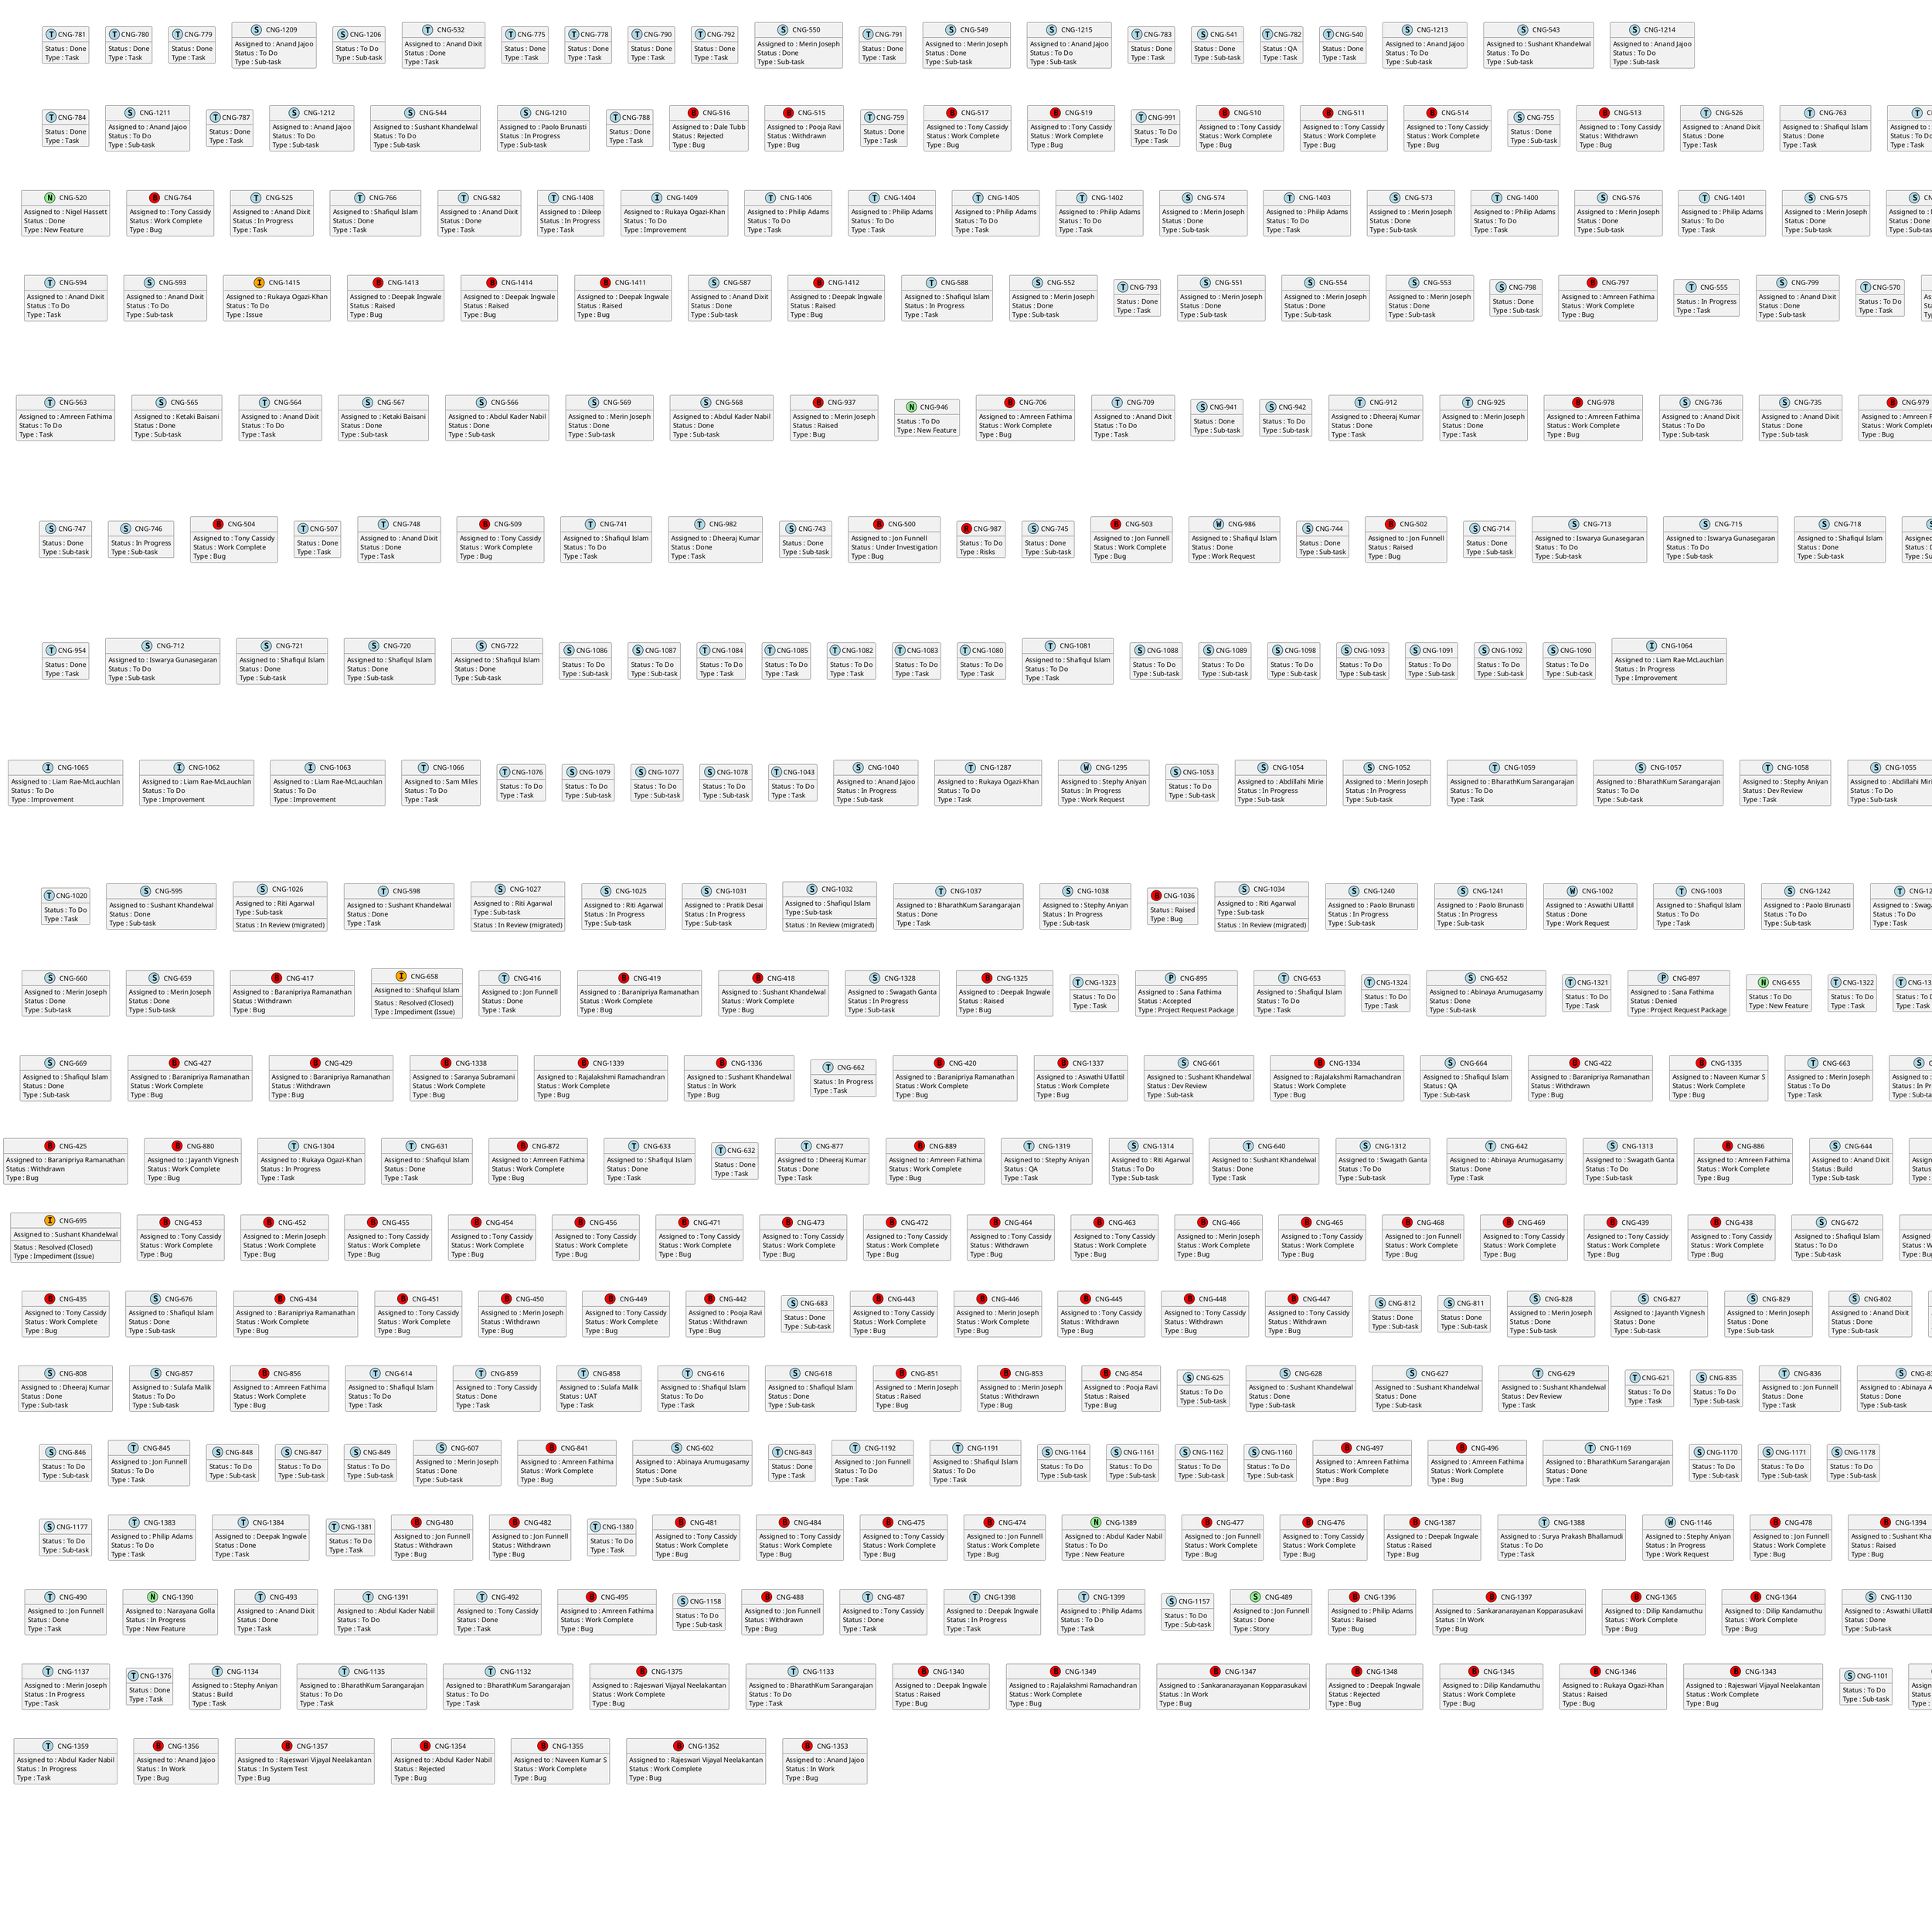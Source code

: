 @startuml
'https://plantuml.com/class-diagram

' GENERATE CLASS DIAGRAM ===========
' Generated at    : Fri Apr 19 14:50:28 CEST 2024

title Jira Tickets general diagram
hide empty members

legend
Jira Ticket Status
----
(IN UAT) : 7
(In Review (migrated)) : 3
(To Do) : 156
(Done) : 255
(Dev Review) : 3
(Under Investigation) : 2
(UAT) : 3
(In Progress) : 80
(In System Test) : 5
(Work Complete) : 52
(Raised) : 7
(QA) : 7
(Withdrawn) : 5
(Resolved) : 1
(Resolved (Closed)) : 2
(Design Review) : 6
----
Jira Ticket Types
----
(Risks) : 8
(Task) : 387
(Improvement) : 1
(Issue) : 2
(Work Request) : 1
(Bug) : 78
(Sub-task) : 99
(Risk) : 1
(Impediment (Issue)) : 2
(Story) : 11
(New Feature) : 4
end legend


' Jira Tickets =======
class "CNG-781" << (T,lightblue) >> {
  Status : Done
  Type : Task
}

class "CNG-780" << (T,lightblue) >> {
  Status : Done
  Type : Task
}

class "CNG-538" << (B,red) >> {
  Assigned to : Anand Dixit
  Status : Work Complete
  Type : Bug
}

class "CNG-779" << (T,lightblue) >> {
  Status : Done
  Type : Task
}

class "CNG-537" << (B,red) >> {
  Assigned to : Shafiqul Islam
  Status : Withdrawn
  Type : Bug
}

class "CNG-539" << (B,red) >> {
  Assigned to : Anand Dixit
  Status : Raised
  Type : Bug
}

class "CNG-1208" << (T,lightblue) >> {
  Assigned to : Shafiqul Islam
  Status : To Do
  Type : Task
}

class "CNG-1209" << (S,lightblue) >> {
  Assigned to : Anand Jajoo
  Status : To Do
  Type : Sub-task
}

class "CNG-1206" << (S,lightblue) >> {
  Status : To Do
  Type : Sub-task
}

class "CNG-1207" << (S,lightblue) >> {
  Status : To Do
  Type : Sub-task
}

class "CNG-1204" << (T,lightblue) >> {
  Assigned to : Paolo Brunasti
  Status : Done
  Type : Task
}

class "CNG-772" << (B,red) >> {
  Assigned to : Sushant Khandelwal
  Status : Work Complete
  Type : Bug
}

class "CNG-530" << (T,lightblue) >> {
  Assigned to : Rukaya Ogazi-Khan
  Status : To Do
  Type : Task
}

class "CNG-1205" << (T,lightblue) >> {
  Assigned to : Sivagami S
  Status : Done
  Type : Task
}

class "CNG-771" << (T,lightblue) >> {
  Assigned to : Nigel Hassett
  Status : Done
  Type : Task
}

class "CNG-1202" << (T,lightblue) >> {
  Assigned to : Sivagami S
  Status : To Do
  Type : Task
}

class "CNG-774" << (S,lightblue) >> {
  Assigned to : Shafiqul Islam
  Status : Done
  Type : Sub-task
}

class "CNG-532" << (T,lightblue) >> {
  Assigned to : Anand Dixit
  Status : Done
  Type : Task
}

class "CNG-1203" << (S,lightblue) >> {
  Assigned to : Shafiqul Islam
  Status : In Progress
  Type : Sub-task
}

class "CNG-773" << (T,lightblue) >> {
  Assigned to : Merin Joseph
  Status : In Progress
  Type : Task
}

class "CNG-531" << (T,lightblue) >> {
  Assigned to : Anand Dixit
  Status : To Do
  Type : Task
}

class "CNG-1200" << (T,lightblue) >> {
  Assigned to : Swagath Ganta
  Status : Done
  Type : Task
}

class "CNG-776" << (T,lightblue) >> {
  Assigned to : Rukaya Ogazi-Khan
  Status : To Do
  Type : Task
}

class "CNG-534" << (B,red) >> {
  Assigned to : Shafiqul Islam
  Status : Withdrawn
  Type : Bug
}

class "CNG-1201" << (T,lightblue) >> {
  Assigned to : Rukaya Ogazi-Khan
  Status : In Progress
  Type : Task
}

class "CNG-775" << (T,lightblue) >> {
  Status : Done
  Type : Task
}

class "CNG-533" << (T,lightblue) >> {
  Assigned to : Anand Dixit
  Status : In Progress
  Type : Task
}

class "CNG-778" << (T,lightblue) >> {
  Status : Done
  Type : Task
}

class "CNG-536" << (B,red) >> {
  Assigned to : Sulafa Malik
  Status : IN UAT
  Type : Bug
}

class "CNG-777" << (B,red) >> {
  Assigned to : Sulafa Malik
  Status : IN UAT
  Type : Bug
}

class "CNG-535" << (T,lightblue) >> {
  Assigned to : Anand Dixit
  Status : Done
  Type : Task
}

class "CNG-790" << (T,lightblue) >> {
  Status : Done
  Type : Task
}

class "CNG-792" << (T,lightblue) >> {
  Status : Done
  Type : Task
}

class "CNG-550" << (S,lightblue) >> {
  Assigned to : Merin Joseph
  Status : Done
  Type : Sub-task
}

class "CNG-791" << (T,lightblue) >> {
  Status : Done
  Type : Task
}

class "CNG-549" << (S,lightblue) >> {
  Assigned to : Merin Joseph
  Status : Done
  Type : Sub-task
}

class "CNG-548" << (T,lightblue) >> {
  Assigned to : Sushant Khandelwal
  Status : In Progress
  Type : Task
}

class "CNG-1219" << (T,lightblue) >> {
  Assigned to : Paolo Brunasti
  Status : Done
  Type : Task
}

class "CNG-1217" << (T,lightblue) >> {
  Assigned to : Rukaya Ogazi-Khan
  Status : To Do
  Type : Task
}

class "CNG-1218" << (T,lightblue) >> {
  Assigned to : Nigel Hassett
  Status : To Do
  Type : Task
}

class "CNG-1215" << (S,lightblue) >> {
  Assigned to : Anand Jajoo
  Status : To Do
  Type : Sub-task
}

class "CNG-783" << (T,lightblue) >> {
  Status : Done
  Type : Task
}

class "CNG-541" << (S,lightblue) >> {
  Status : Done
  Type : Sub-task
}

class "CNG-1216" << (S,lightblue) >> {
  Assigned to : Paolo Brunasti
  Status : In Progress
  Type : Sub-task
}

class "CNG-782" << (T,lightblue) >> {
  Status : QA
  Type : Task
}

class "CNG-540" << (T,lightblue) >> {
  Status : Done
  Type : Task
}

class "CNG-1213" << (S,lightblue) >> {
  Assigned to : Anand Jajoo
  Status : To Do
  Type : Sub-task
}

class "CNG-785" << (T,lightblue) >> {
  Assigned to : BharathKum Sarangarajan
  Status : In Progress
  Type : Task
}

class "CNG-543" << (S,lightblue) >> {
  Assigned to : Sushant Khandelwal
  Status : To Do
  Type : Sub-task
}

class "CNG-1214" << (S,lightblue) >> {
  Assigned to : Anand Jajoo
  Status : To Do
  Type : Sub-task
}

class "CNG-784" << (T,lightblue) >> {
  Status : Done
  Type : Task
}

class "CNG-542" << (T,lightblue) >> {
  Assigned to : Abinaya Arumugasamy
  Status : Done
  Type : Task
}

class "CNG-1211" << (S,lightblue) >> {
  Assigned to : Anand Jajoo
  Status : To Do
  Type : Sub-task
}

class "CNG-787" << (T,lightblue) >> {
  Status : Done
  Type : Task
}

class "CNG-545" << (X,lightblue) >> {
  Assigned to : Anand Dixit
  Status : Resolved
  Type : Risk
}

class "CNG-1212" << (S,lightblue) >> {
  Assigned to : Anand Jajoo
  Status : To Do
  Type : Sub-task
}

class "CNG-786" << (T,lightblue) >> {
  Status : To Do
  Type : Task
}

class "CNG-544" << (S,lightblue) >> {
  Assigned to : Sushant Khandelwal
  Status : To Do
  Type : Sub-task
}

class "CNG-789" << (T,lightblue) >> {
  Status : Done
  Type : Task
}

class "CNG-547" << (T,lightblue) >> {
  Assigned to : Abinaya Arumugasamy
  Status : Done
  Type : Task
}

class "CNG-1210" << (S,lightblue) >> {
  Assigned to : Paolo Brunasti
  Status : In Progress
  Type : Sub-task
}

class "CNG-788" << (T,lightblue) >> {
  Status : Done
  Type : Task
}

class "CNG-546" << (N,lightgreen) >> {
  Assigned to : BharathKum Sarangarajan
  Status : Done
  Type : New Feature
}

class "CNG-758" << (T,lightblue) >> {
  Status : Done
  Type : Task
}

class "CNG-516" << (B,red) >> {
  Assigned to : Dale Tubb
  Status : Rejected
  Type : Bug
}

class "CNG-999" << (T,lightblue) >> {
  Assigned to : Amreen Fathima
  Status : QA
  Type : Task
}

class "CNG-757" << (S,lightblue) >> {
  Status : Done
  Type : Sub-task
}

class "CNG-515" << (B,red) >> {
  Assigned to : Pooja Ravi
  Status : Withdrawn
  Type : Bug
}

class "CNG-518" << (T,lightblue) >> {
  Assigned to : Shafiqul Islam
  Status : UAT
  Type : Task
}

class "CNG-759" << (T,lightblue) >> {
  Status : Done
  Type : Task
}

class "CNG-517" << (B,red) >> {
  Assigned to : Tony Cassidy
  Status : Work Complete
  Type : Bug
}

class "CNG-519" << (B,red) >> {
  Assigned to : Tony Cassidy
  Status : Work Complete
  Type : Bug
}

class "CNG-992" << (B,red) >> {
  Assigned to : Sushant Khandelwal
  Status : Work Complete
  Type : Bug
}

class "CNG-750" << (S,lightblue) >> {
  Status : Done
  Type : Sub-task
}

class "CNG-991" << (T,lightblue) >> {
  Status : To Do
  Type : Task
}

class "CNG-994" << (R,red) >> {
  Assigned to : Shafiqul Islam
  Status : To Do
  Type : Risks
}

class "CNG-752" << (S,lightblue) >> {
  Status : Done
  Type : Sub-task
}

class "CNG-510" << (B,red) >> {
  Assigned to : Tony Cassidy
  Status : Work Complete
  Type : Bug
}

class "CNG-993" << (R,red) >> {
  Assigned to : Sana Fathima
  Status : To Do
  Type : Risks
}

class "CNG-751" << (S,lightblue) >> {
  Assigned to : Abinaya Arumugasamy
  Status : Done
  Type : Sub-task
}

class "CNG-996" << (R,red) >> {
  Assigned to : Shafiqul Islam
  Status : To Do
  Type : Risks
}

class "CNG-754" << (S,lightblue) >> {
  Assigned to : Amreen Fathima
  Status : Done
  Type : Sub-task
}

class "CNG-512" << (B,red) >> {
  Assigned to : Tony Cassidy
  Status : Work Complete
  Type : Bug
}

class "CNG-995" << (R,red) >> {
  Assigned to : Shafiqul Islam
  Status : To Do
  Type : Risks
}

class "CNG-753" << (S,lightblue) >> {
  Status : Done
  Type : Sub-task
}

class "CNG-511" << (B,red) >> {
  Assigned to : Tony Cassidy
  Status : Work Complete
  Type : Bug
}

class "CNG-998" << (T,lightblue) >> {
  Status : Done
  Type : Task
}

class "CNG-756" << (S,lightblue) >> {
  Assigned to : Sushant Khandelwal
  Status : Done
  Type : Sub-task
}

class "CNG-514" << (B,red) >> {
  Assigned to : Tony Cassidy
  Status : Work Complete
  Type : Bug
}

class "CNG-997" << (R,red) >> {
  Assigned to : Shafiqul Islam
  Status : To Do
  Type : Risks
}

class "CNG-755" << (S,lightblue) >> {
  Status : Done
  Type : Sub-task
}

class "CNG-513" << (B,red) >> {
  Assigned to : Tony Cassidy
  Status : Withdrawn
  Type : Bug
}

class "CNG-770" << (T,lightblue) >> {
  Assigned to : Shafiqul Islam
  Status : Done
  Type : Task
}

class "CNG-769" << (T,lightblue) >> {
  Assigned to : Shafiqul Islam
  Status : Done
  Type : Task
}

class "CNG-527" << (T,lightblue) >> {
  Assigned to : Sushant Khandelwal
  Status : Done
  Type : Task
}

class "CNG-768" << (T,lightblue) >> {
  Assigned to : Shafiqul Islam
  Status : Done
  Type : Task
}

class "CNG-526" << (T,lightblue) >> {
  Assigned to : Anand Dixit
  Status : Done
  Type : Task
}

class "CNG-529" << (T,lightblue) >> {
  Assigned to : Rukaya Ogazi-Khan
  Status : To Do
  Type : Task
}

class "CNG-528" << (T,lightblue) >> {
  Assigned to : Sushant Khandelwal
  Status : Done
  Type : Task
}

class "CNG-761" << (T,lightblue) >> {
  Status : Done
  Type : Task
}

class "CNG-760" << (T,lightblue) >> {
  Assigned to : Shafiqul Islam
  Status : In Progress
  Type : Task
}

class "CNG-763" << (T,lightblue) >> {
  Assigned to : Shafiqul Islam
  Status : Done
  Type : Task
}

class "CNG-521" << (B,red) >> {
  Assigned to : Jon Funnell
  Status : IN UAT
  Type : Bug
}

class "CNG-762" << (T,lightblue) >> {
  Assigned to : Shafiqul Islam
  Status : To Do
  Type : Task
}

class "CNG-520" << (N,lightgreen) >> {
  Assigned to : Nigel Hassett
  Status : Done
  Type : New Feature
}

class "CNG-765" << (S,lightblue) >> {
  Assigned to : Jon Funnell
  Status : In Progress
  Type : Sub-task
}

class "CNG-523" << (N,lightgreen) >> {
  Assigned to : Sushant Khandelwal
  Status : Done
  Type : New Feature
}

class "CNG-764" << (B,red) >> {
  Assigned to : Tony Cassidy
  Status : Work Complete
  Type : Bug
}

class "CNG-522" << (N,lightgreen) >> {
  Assigned to : Nigel Hassett
  Status : Done
  Type : New Feature
}

class "CNG-767" << (S,lightblue) >> {
  Assigned to : Shafiqul Islam
  Status : Done
  Type : Sub-task
}

class "CNG-525" << (T,lightblue) >> {
  Assigned to : Anand Dixit
  Status : In Progress
  Type : Task
}

class "CNG-766" << (T,lightblue) >> {
  Assigned to : Shafiqul Islam
  Status : Done
  Type : Task
}

class "CNG-524" << (N,lightgreen) >> {
  Assigned to : Nigel Hassett
  Status : Done
  Type : New Feature
}

class "CNG-581" << (S,lightblue) >> {
  Assigned to : Abdul Kader Nabil
  Status : Done
  Type : Sub-task
}

class "CNG-580" << (S,lightblue) >> {
  Assigned to : Nigel Hassett
  Status : Done
  Type : Sub-task
}

class "CNG-583" << (S,lightblue) >> {
  Assigned to : Merin Joseph
  Status : Done
  Type : Sub-task
}

class "CNG-582" << (T,lightblue) >> {
  Assigned to : Anand Dixit
  Status : Done
  Type : Task
}

class "CNG-1408" << (T,lightblue) >> {
  Assigned to : Dileep
  Status : In Progress
  Type : Task
}

class "CNG-1409" << (I,lightblue) >> {
  Assigned to : Rukaya Ogazi-Khan
  Status : To Do
  Type : Improvement
}

class "CNG-1406" << (T,lightblue) >> {
  Assigned to : Philip Adams
  Status : To Do
  Type : Task
}

class "CNG-1407" << (T,lightblue) >> {
  Status : To Do
  Type : Task
}

class "CNG-1404" << (T,lightblue) >> {
  Assigned to : Philip Adams
  Status : To Do
  Type : Task
}

class "CNG-1405" << (T,lightblue) >> {
  Assigned to : Philip Adams
  Status : To Do
  Type : Task
}

class "CNG-1402" << (T,lightblue) >> {
  Assigned to : Philip Adams
  Status : To Do
  Type : Task
}

class "CNG-574" << (S,lightblue) >> {
  Assigned to : Merin Joseph
  Status : Done
  Type : Sub-task
}

class "CNG-1403" << (T,lightblue) >> {
  Assigned to : Philip Adams
  Status : To Do
  Type : Task
}

class "CNG-573" << (S,lightblue) >> {
  Assigned to : Merin Joseph
  Status : Done
  Type : Sub-task
}

class "CNG-1400" << (T,lightblue) >> {
  Assigned to : Philip Adams
  Status : To Do
  Type : Task
}

class "CNG-576" << (S,lightblue) >> {
  Assigned to : Merin Joseph
  Status : Done
  Type : Sub-task
}

class "CNG-1401" << (T,lightblue) >> {
  Assigned to : Philip Adams
  Status : To Do
  Type : Task
}

class "CNG-575" << (S,lightblue) >> {
  Assigned to : Merin Joseph
  Status : Done
  Type : Sub-task
}

class "CNG-578" << (S,lightblue) >> {
  Assigned to : Merin Joseph
  Status : Done
  Type : Sub-task
}

class "CNG-577" << (S,lightblue) >> {
  Assigned to : Merin Joseph
  Status : Done
  Type : Sub-task
}

class "CNG-579" << (S,lightblue) >> {
  Assigned to : Merin Joseph
  Status : Done
  Type : Sub-task
}

class "CNG-590" << (S,lightblue) >> {
  Assigned to : Shafiqul Islam
  Status : To Do
  Type : Sub-task
}

class "CNG-592" << (S,lightblue) >> {
  Assigned to : Anand Dixit
  Status : To Do
  Type : Sub-task
}

class "CNG-591" << (S,lightblue) >> {
  Assigned to : Shafiqul Islam
  Status : To Do
  Type : Sub-task
}

class "CNG-594" << (T,lightblue) >> {
  Assigned to : Anand Dixit
  Status : To Do
  Type : Task
}

class "CNG-593" << (S,lightblue) >> {
  Assigned to : Anand Dixit
  Status : To Do
  Type : Sub-task
}

class "CNG-1415" << (I,orange) >> {
  Assigned to : Rukaya Ogazi-Khan
  Status : To Do
  Type : Issue
}

class "CNG-1413" << (B,red) >> {
  Assigned to : Deepak Ingwale
  Status : Raised
  Type : Bug
}

class "CNG-585" << (S,lightblue) >> {
  Assigned to : Anand Dixit
  Status : Done
  Type : Sub-task
}

class "CNG-1414" << (B,red) >> {
  Assigned to : Deepak Ingwale
  Status : Raised
  Type : Bug
}

class "CNG-584" << (S,lightblue) >> {
  Assigned to : Merin Joseph
  Status : Done
  Type : Sub-task
}

class "CNG-1411" << (B,red) >> {
  Assigned to : Deepak Ingwale
  Status : Raised
  Type : Bug
}

class "CNG-587" << (S,lightblue) >> {
  Assigned to : Anand Dixit
  Status : Done
  Type : Sub-task
}

class "CNG-1412" << (B,red) >> {
  Assigned to : Deepak Ingwale
  Status : Raised
  Type : Bug
}

class "CNG-586" << (S,lightblue) >> {
  Assigned to : Anand Dixit
  Status : Done
  Type : Sub-task
}

class "CNG-589" << (S,lightblue) >> {
  Assigned to : Shafiqul Islam
  Status : In Progress
  Type : Sub-task
}

class "CNG-1410" << (T,lightblue) >> {
  Assigned to : Deepak Ingwale
  Status : In Progress
  Type : Task
}

class "CNG-588" << (T,lightblue) >> {
  Assigned to : Shafiqul Islam
  Status : In Progress
  Type : Task
}

class "CNG-561" << (T,lightblue) >> {
  Assigned to : Abinaya Arumugasamy
  Status : Done
  Type : Task
}

class "CNG-560" << (S,lightblue) >> {
  Status : To Do
  Type : Sub-task
}

class "CNG-559" << (S,lightblue) >> {
  Assigned to : Sulafa Malik
  Status : To Do
  Type : Sub-task
}

class "CNG-794" << (T,lightblue) >> {
  Assigned to : Sushant Khandelwal
  Status : Done
  Type : Task
}

class "CNG-552" << (S,lightblue) >> {
  Assigned to : Merin Joseph
  Status : Done
  Type : Sub-task
}

class "CNG-793" << (T,lightblue) >> {
  Status : Done
  Type : Task
}

class "CNG-551" << (S,lightblue) >> {
  Assigned to : Merin Joseph
  Status : Done
  Type : Sub-task
}

class "CNG-796" << (B,red) >> {
  Assigned to : Amreen Fathima
  Status : Work Complete
  Type : Bug
}

class "CNG-554" << (S,lightblue) >> {
  Assigned to : Merin Joseph
  Status : Done
  Type : Sub-task
}

class "CNG-795" << (T,lightblue) >> {
  Assigned to : Shafiqul Islam
  Status : In Progress
  Type : Task
}

class "CNG-553" << (S,lightblue) >> {
  Assigned to : Merin Joseph
  Status : Done
  Type : Sub-task
}

class "CNG-798" << (S,lightblue) >> {
  Status : Done
  Type : Sub-task
}

class "CNG-556" << (S,lightblue) >> {
  Assigned to : Shafiqul Islam
  Status : Dev Review
  Type : Sub-task
}

class "CNG-797" << (B,red) >> {
  Assigned to : Amreen Fathima
  Status : Work Complete
  Type : Bug
}

class "CNG-555" << (T,lightblue) >> {
  Status : In Progress
  Type : Task
}

class "CNG-558" << (S,lightblue) >> {
  Status : To Do
  Type : Sub-task
}

class "CNG-799" << (S,lightblue) >> {
  Assigned to : Anand Dixit
  Status : Done
  Type : Sub-task
}

class "CNG-557" << (S,lightblue) >> {
  Assigned to : Shafiqul Islam
  Status : In Progress
  Type : Sub-task
}

class "CNG-570" << (T,lightblue) >> {
  Status : To Do
  Type : Task
}

class "CNG-572" << (S,lightblue) >> {
  Assigned to : Merin Joseph
  Status : Done
  Type : Sub-task
}

class "CNG-571" << (T,lightblue) >> {
  Assigned to : Shafiqul Islam
  Status : To Do
  Type : Task
}

class "CNG-563" << (T,lightblue) >> {
  Assigned to : Amreen Fathima
  Status : To Do
  Type : Task
}

class "CNG-562" << (T,lightblue) >> {
  Assigned to : Sushant Khandelwal
  Status : Done
  Type : Task
}

class "CNG-565" << (S,lightblue) >> {
  Assigned to : Ketaki Baisani
  Status : Done
  Type : Sub-task
}

class "CNG-564" << (T,lightblue) >> {
  Assigned to : Anand Dixit
  Status : To Do
  Type : Task
}

class "CNG-567" << (S,lightblue) >> {
  Assigned to : Ketaki Baisani
  Status : Done
  Type : Sub-task
}

class "CNG-566" << (S,lightblue) >> {
  Assigned to : Abdul Kader Nabil
  Status : Done
  Type : Sub-task
}

class "CNG-569" << (S,lightblue) >> {
  Assigned to : Merin Joseph
  Status : Done
  Type : Sub-task
}

class "CNG-568" << (S,lightblue) >> {
  Assigned to : Abdul Kader Nabil
  Status : Done
  Type : Sub-task
}

class "CNG-934" << (T,lightblue) >> {
  Status : Done
  Type : Task
}

class "CNG-933" << (T,lightblue) >> {
  Status : Done
  Type : Task
}

class "CNG-936" << (B,red) >> {
  Assigned to : Abinaya Arumugasamy
  Status : Work Complete
  Type : Bug
}

class "CNG-935" << (S,lightgreen) >> {
  Status : To Do
  Type : Story
}

class "CNG-938" << (B,red) >> {
  Assigned to : Sushant Khandelwal
  Status : Work Complete
  Type : Bug
}

class "CNG-937" << (B,red) >> {
  Assigned to : Merin Joseph
  Status : Raised
  Type : Bug
}

class "CNG-939" << (S,lightblue) >> {
  Status : Done
  Type : Sub-task
}

class "CNG-930" << (T,lightblue) >> {
  Status : Done
  Type : Task
}

class "CNG-932" << (T,lightblue) >> {
  Status : To Do
  Type : Task
}

class "CNG-931" << (T,lightblue) >> {
  Status : Done
  Type : Task
}

class "CNG-945" << (B,red) >> {
  Assigned to : Rajeswari Vijayal Neelakantan
  Status : Work Complete
  Type : Bug
}

class "CNG-703" << (S,lightblue) >> {
  Assigned to : Shafiqul Islam
  Status : Done
  Type : Sub-task
}

class "CNG-944" << (W,lightblue) >> {
  Assigned to : Scott Nimmo
  Status : To Do
  Type : Work Request
}

class "CNG-702" << (S,lightblue) >> {
  Assigned to : Shafiqul Islam
  Status : Done
  Type : Sub-task
}

class "CNG-947" << (T,lightblue) >> {
  Assigned to : BharathKum Sarangarajan
  Status : Done
  Type : Task
}

class "CNG-705" << (S,lightblue) >> {
  Assigned to : Shafiqul Islam
  Status : Done
  Type : Sub-task
}

class "CNG-946" << (N,lightgreen) >> {
  Status : To Do
  Type : New Feature
}

class "CNG-704" << (S,lightblue) >> {
  Assigned to : Shafiqul Islam
  Status : Done
  Type : Sub-task
}

class "CNG-949" << (T,lightblue) >> {
  Status : To Do
  Type : Task
}

class "CNG-707" << (S,lightgreen) >> {
  Assigned to : Deepak Ingwale
  Status : To Do
  Type : Story
}

class "CNG-948" << (T,lightblue) >> {
  Assigned to : Sushant Khandelwal
  Status : Done
  Type : Task
}

class "CNG-706" << (B,red) >> {
  Assigned to : Amreen Fathima
  Status : Work Complete
  Type : Bug
}

class "CNG-709" << (T,lightblue) >> {
  Assigned to : Anand Dixit
  Status : To Do
  Type : Task
}

class "CNG-708" << (B,red) >> {
  Assigned to : Amreen Fathima
  Status : In System Test
  Type : Bug
}

class "CNG-941" << (S,lightblue) >> {
  Status : Done
  Type : Sub-task
}

class "CNG-940" << (S,lightblue) >> {
  Status : To Do
  Type : Sub-task
}

class "CNG-943" << (T,lightblue) >> {
  Status : Done
  Type : Task
}

class "CNG-701" << (S,lightblue) >> {
  Assigned to : Shafiqul Islam
  Status : Done
  Type : Sub-task
}

class "CNG-942" << (S,lightblue) >> {
  Status : To Do
  Type : Sub-task
}

class "CNG-700" << (T,lightblue) >> {
  Assigned to : Shafiqul Islam
  Status : To Do
  Type : Task
}

class "CNG-919" << (T,lightblue) >> {
  Status : Done
  Type : Task
}

class "CNG-912" << (T,lightblue) >> {
  Assigned to : Dheeraj Kumar
  Status : Done
  Type : Task
}

class "CNG-911" << (T,lightblue) >> {
  Status : Done
  Type : Task
}

class "CNG-914" << (T,lightblue) >> {
  Status : Done
  Type : Task
}

class "CNG-913" << (T,lightblue) >> {
  Assigned to : Dheeraj Kumar
  Status : Done
  Type : Task
}

class "CNG-916" << (B,red) >> {
  Assigned to : Stephy Aniyan
  Status : In System Test
  Type : Bug
}

class "CNG-915" << (B,red) >> {
  Assigned to : Amreen Fathima
  Status : Work Complete
  Type : Bug
}

class "CNG-918" << (T,lightblue) >> {
  Status : Done
  Type : Task
}

class "CNG-917" << (T,lightblue) >> {
  Assigned to : Shafiqul Islam
  Status : To Do
  Type : Task
}

class "CNG-910" << (T,lightblue) >> {
  Assigned to : Abinaya Arumugasamy
  Status : Done
  Type : Task
}

class "CNG-923" << (T,lightblue) >> {
  Assigned to : Deepak Ingwale
  Status : Done
  Type : Task
}

class "CNG-922" << (T,lightblue) >> {
  Status : Done
  Type : Task
}

class "CNG-925" << (T,lightblue) >> {
  Assigned to : Merin Joseph
  Status : Done
  Type : Task
}

class "CNG-924" << (T,lightblue) >> {
  Status : To Do
  Type : Task
}

class "CNG-927" << (T,lightblue) >> {
  Assigned to : Deepak Ingwale
  Status : Done
  Type : Task
}

class "CNG-926" << (T,lightblue) >> {
  Status : Done
  Type : Task
}

class "CNG-929" << (T,lightblue) >> {
  Status : Done
  Type : Task
}

class "CNG-928" << (T,lightblue) >> {
  Status : To Do
  Type : Task
}

class "CNG-921" << (T,lightblue) >> {
  Assigned to : Shafiqul Islam
  Status : Done
  Type : Task
}

class "CNG-920" << (T,lightblue) >> {
  Status : Done
  Type : Task
}

class "CNG-978" << (B,red) >> {
  Assigned to : Amreen Fathima
  Status : Work Complete
  Type : Bug
}

class "CNG-736" << (S,lightblue) >> {
  Assigned to : Anand Dixit
  Status : To Do
  Type : Sub-task
}

class "CNG-977" << (S,lightblue) >> {
  Assigned to : Paolo Brunasti
  Status : Design Review
  Type : Sub-task
}

class "CNG-735" << (S,lightblue) >> {
  Assigned to : Anand Dixit
  Status : Done
  Type : Sub-task
}

class "CNG-738" << (T,lightblue) >> {
  Status : Done
  Type : Task
}

class "CNG-979" << (B,red) >> {
  Assigned to : Amreen Fathima
  Status : Work Complete
  Type : Bug
}

class "CNG-737" << (T,lightblue) >> {
  Status : To Do
  Type : Task
}

class "CNG-739" << (T,lightblue) >> {
  Assigned to : Shafiqul Islam
  Status : To Do
  Type : Task
}

class "CNG-970" << (B,red) >> {
  Assigned to : Jayanth Vignesh
  Status : Work Complete
  Type : Bug
}

class "CNG-972" << (T,lightblue) >> {
  Assigned to : Anand Jajoo
  Status : Done
  Type : Task
}

class "CNG-730" << (S,lightblue) >> {
  Assigned to : Sulafa Malik
  Status : To Do
  Type : Sub-task
}

class "CNG-971" << (T,lightblue) >> {
  Assigned to : Rosy Mary
  Status : Done
  Type : Task
}

class "CNG-974" << (T,lightblue) >> {
  Assigned to : Pragya Singhal
  Status : To Do
  Type : Task
}

class "CNG-732" << (S,lightblue) >> {
  Assigned to : Anand Dixit
  Status : In Progress
  Type : Sub-task
}

class "CNG-973" << (T,lightblue) >> {
  Assigned to : Jon Funnell
  Status : Done
  Type : Task
}

class "CNG-731" << (S,lightblue) >> {
  Status : To Do
  Type : Sub-task
}

class "CNG-976" << (S,lightblue) >> {
  Assigned to : Rosy Mary
  Status : Done
  Type : Sub-task
}

class "CNG-734" << (T,lightblue) >> {
  Assigned to : Anand Dixit
  Status : To Do
  Type : Task
}

class "CNG-975" << (T,lightblue) >> {
  Assigned to : Anand Jajoo
  Status : In Progress
  Type : Task
}

class "CNG-733" << (T,lightblue) >> {
  Assigned to : Shafiqul Islam
  Status : In Progress
  Type : Task
}

class "CNG-990" << (T,lightblue) >> {
  Assigned to : Dheeraj Kumar
  Status : To Do
  Type : Task
}

class "CNG-989" << (T,lightblue) >> {
  Assigned to : Dheeraj Kumar
  Status : To Do
  Type : Task
}

class "CNG-747" << (S,lightblue) >> {
  Status : Done
  Type : Sub-task
}

class "CNG-505" << (T,lightblue) >> {
  Assigned to : Nigel Hassett
  Status : Done
  Type : Task
}

class "CNG-988" << (R,red) >> {
  Status : To Do
  Type : Risks
}

class "CNG-746" << (S,lightblue) >> {
  Status : In Progress
  Type : Sub-task
}

class "CNG-504" << (B,red) >> {
  Assigned to : Tony Cassidy
  Status : Work Complete
  Type : Bug
}

class "CNG-749" << (S,lightblue) >> {
  Status : Done
  Type : Sub-task
}

class "CNG-507" << (T,lightblue) >> {
  Status : Done
  Type : Task
}

class "CNG-748" << (T,lightblue) >> {
  Assigned to : Anand Dixit
  Status : Done
  Type : Task
}

class "CNG-506" << (T,lightblue) >> {
  Status : To Do
  Type : Task
}

class "CNG-509" << (B,red) >> {
  Assigned to : Tony Cassidy
  Status : Work Complete
  Type : Bug
}

class "CNG-508" << (T,lightblue) >> {
  Assigned to : Rukaya Ogazi-Khan
  Status : To Do
  Type : Task
}

class "CNG-981" << (T,lightblue) >> {
  Status : Done
  Type : Task
}

class "CNG-980" << (T,lightblue) >> {
  Assigned to : Nigel Hassett
  Status : Done
  Type : Task
}

class "CNG-983" << (B,red) >> {
  Assigned to : Sushant Khandelwal
  Status : Withdrawn
  Type : Bug
}

class "CNG-741" << (T,lightblue) >> {
  Assigned to : Shafiqul Islam
  Status : To Do
  Type : Task
}

class "CNG-982" << (T,lightblue) >> {
  Assigned to : Dheeraj Kumar
  Status : Done
  Type : Task
}

class "CNG-740" << (T,lightblue) >> {
  Assigned to : Shafiqul Islam
  Status : To Do
  Type : Task
}

class "CNG-985" << (T,lightblue) >> {
  Assigned to : Liam Rae-McLauchlan
  Status : Done
  Type : Task
}

class "CNG-743" << (S,lightblue) >> {
  Status : Done
  Type : Sub-task
}

class "CNG-984" << (T,lightblue) >> {
  Status : To Do
  Type : Task
}

class "CNG-742" << (T,lightblue) >> {
  Status : To Do
  Type : Task
}

class "CNG-500" << (B,red) >> {
  Assigned to : Jon Funnell
  Status : Under Investigation
  Type : Bug
}

class "CNG-987" << (R,red) >> {
  Status : To Do
  Type : Risks
}

class "CNG-745" << (S,lightblue) >> {
  Status : Done
  Type : Sub-task
}

class "CNG-503" << (B,red) >> {
  Assigned to : Jon Funnell
  Status : Work Complete
  Type : Bug
}

class "CNG-986" << (W,lightblue) >> {
  Assigned to : Shafiqul Islam
  Status : Done
  Type : Work Request
}

class "CNG-744" << (S,lightblue) >> {
  Status : Done
  Type : Sub-task
}

class "CNG-502" << (B,red) >> {
  Assigned to : Jon Funnell
  Status : Raised
  Type : Bug
}

class "CNG-956" << (T,lightblue) >> {
  Status : Done
  Type : Task
}

class "CNG-714" << (S,lightblue) >> {
  Status : Done
  Type : Sub-task
}

class "CNG-955" << (T,lightblue) >> {
  Status : Done
  Type : Task
}

class "CNG-713" << (S,lightblue) >> {
  Assigned to : Iswarya Gunasegaran
  Status : To Do
  Type : Sub-task
}

class "CNG-958" << (T,lightblue) >> {
  Status : Done
  Type : Task
}

class "CNG-716" << (T,lightblue) >> {
  Assigned to : Shafiqul Islam
  Status : Done
  Type : Task
}

class "CNG-957" << (T,lightblue) >> {
  Status : Done
  Type : Task
}

class "CNG-715" << (S,lightblue) >> {
  Assigned to : Iswarya Gunasegaran
  Status : To Do
  Type : Sub-task
}

class "CNG-718" << (S,lightblue) >> {
  Assigned to : Shafiqul Islam
  Status : Done
  Type : Sub-task
}

class "CNG-959" << (T,lightblue) >> {
  Status : Done
  Type : Task
}

class "CNG-717" << (S,lightblue) >> {
  Assigned to : Shafiqul Islam
  Status : Done
  Type : Sub-task
}

class "CNG-719" << (S,lightblue) >> {
  Assigned to : Shafiqul Islam
  Status : Done
  Type : Sub-task
}

class "CNG-950" << (T,lightblue) >> {
  Assigned to : Anand Jajoo
  Status : Done
  Type : Task
}

class "CNG-952" << (T,lightblue) >> {
  Status : To Do
  Type : Task
}

class "CNG-710" << (S,lightblue) >> {
  Assigned to : Shafiqul Islam
  Status : To Do
  Type : Sub-task
}

class "CNG-951" << (T,lightblue) >> {
  Assigned to : Anand Jajoo
  Status : Done
  Type : Task
}

class "CNG-954" << (T,lightblue) >> {
  Status : Done
  Type : Task
}

class "CNG-712" << (S,lightblue) >> {
  Assigned to : Iswarya Gunasegaran
  Status : To Do
  Type : Sub-task
}

class "CNG-953" << (T,lightblue) >> {
  Assigned to : Nigel Hassett
  Status : To Do
  Type : Task
}

class "CNG-711" << (S,lightblue) >> {
  Assigned to : Iswarya Gunasegaran
  Status : To Do
  Type : Sub-task
}

class "CNG-967" << (T,lightblue) >> {
  Status : Done
  Type : Task
}

class "CNG-725" << (S,lightblue) >> {
  Assigned to : Merin Joseph
  Status : In Progress
  Type : Sub-task
}

class "CNG-966" << (B,red) >> {
  Assigned to : Nigel Hassett
  Status : Work Complete
  Type : Bug
}

class "CNG-724" << (S,lightblue) >> {
  Status : In Progress
  Type : Sub-task
}

class "CNG-969" << (B,red) >> {
  Assigned to : Jayanth Vignesh
  Status : Work Complete
  Type : Bug
}

class "CNG-727" << (S,lightblue) >> {
  Status : In Progress
  Type : Sub-task
}

class "CNG-968" << (T,lightblue) >> {
  Status : Done
  Type : Task
}

class "CNG-726" << (S,lightblue) >> {
  Assigned to : Abinaya Arumugasamy
  Status : To Do
  Type : Sub-task
}

class "CNG-729" << (S,lightblue) >> {
  Status : QA
  Type : Sub-task
}

class "CNG-728" << (S,lightblue) >> {
  Status : To Do
  Type : Sub-task
}

class "CNG-961" << (S,lightblue) >> {
  Assigned to : Anand Jajoo
  Status : In Progress
  Type : Sub-task
}

class "CNG-960" << (T,lightblue) >> {
  Status : Done
  Type : Task
}

class "CNG-963" << (B,red) >> {
  Assigned to : Amreen Fathima
  Status : Work Complete
  Type : Bug
}

class "CNG-721" << (S,lightblue) >> {
  Assigned to : Shafiqul Islam
  Status : Done
  Type : Sub-task
}

class "CNG-962" << (T,lightblue) >> {
  Assigned to : Abinaya Arumugasamy
  Status : Done
  Type : Task
}

class "CNG-720" << (S,lightblue) >> {
  Assigned to : Shafiqul Islam
  Status : Done
  Type : Sub-task
}

class "CNG-965" << (T,lightblue) >> {
  Status : Done
  Type : Task
}

class "CNG-723" << (T,lightblue) >> {
  Status : To Do
  Type : Task
}

class "CNG-964" << (T,lightblue) >> {
  Status : Done
  Type : Task
}

class "CNG-722" << (S,lightblue) >> {
  Assigned to : Shafiqul Islam
  Status : Done
  Type : Sub-task
}

class "CNG-1086" << (S,lightblue) >> {
  Status : To Do
  Type : Sub-task
}

class "CNG-1087" << (S,lightblue) >> {
  Status : To Do
  Type : Sub-task
}

class "CNG-1084" << (T,lightblue) >> {
  Status : To Do
  Type : Task
}

class "CNG-1085" << (T,lightblue) >> {
  Status : To Do
  Type : Task
}

class "CNG-1082" << (T,lightblue) >> {
  Status : To Do
  Type : Task
}

class "CNG-1083" << (T,lightblue) >> {
  Status : To Do
  Type : Task
}

class "CNG-1080" << (T,lightblue) >> {
  Status : To Do
  Type : Task
}

class "CNG-1081" << (T,lightblue) >> {
  Assigned to : Shafiqul Islam
  Status : To Do
  Type : Task
}

class "CNG-1088" << (S,lightblue) >> {
  Status : To Do
  Type : Sub-task
}

class "CNG-1089" << (S,lightblue) >> {
  Status : To Do
  Type : Sub-task
}

class "CNG-1097" << (T,lightblue) >> {
  Assigned to : BharathKum Sarangarajan
  Status : Done
  Type : Task
}

class "CNG-1098" << (S,lightblue) >> {
  Status : To Do
  Type : Sub-task
}

class "CNG-1095" << (T,lightblue) >> {
  Assigned to : BharathKum Sarangarajan
  Status : Done
  Type : Task
}

class "CNG-1096" << (T,lightblue) >> {
  Assigned to : BharathKum Sarangarajan
  Status : Done
  Type : Task
}

class "CNG-1093" << (S,lightblue) >> {
  Status : To Do
  Type : Sub-task
}

class "CNG-1094" << (T,lightblue) >> {
  Assigned to : BharathKum Sarangarajan
  Status : Done
  Type : Task
}

class "CNG-1091" << (S,lightblue) >> {
  Status : To Do
  Type : Sub-task
}

class "CNG-1092" << (S,lightblue) >> {
  Status : To Do
  Type : Sub-task
}

class "CNG-1090" << (S,lightblue) >> {
  Status : To Do
  Type : Sub-task
}

class "CNG-1099" << (T,lightblue) >> {
  Assigned to : BharathKum Sarangarajan
  Status : Done
  Type : Task
}

class "CNG-1064" << (I,lightblue) >> {
  Assigned to : Liam Rae-McLauchlan
  Status : In Progress
  Type : Improvement
}

class "CNG-1065" << (I,lightblue) >> {
  Assigned to : Liam Rae-McLauchlan
  Status : To Do
  Type : Improvement
}

class "CNG-1062" << (I,lightblue) >> {
  Assigned to : Liam Rae-McLauchlan
  Status : To Do
  Type : Improvement
}

class "CNG-1063" << (I,lightblue) >> {
  Assigned to : Liam Rae-McLauchlan
  Status : To Do
  Type : Improvement
}

class "CNG-1060" << (T,lightblue) >> {
  Assigned to : Rukaya Ogazi-Khan
  Status : To Do
  Type : Task
}

class "CNG-1061" << (I,lightblue) >> {
  Assigned to : Liam Rae-McLauchlan
  Status : Done
  Type : Improvement
}

class "CNG-1068" << (T,lightblue) >> {
  Assigned to : Liam Rae-McLauchlan
  Status : Done
  Type : Task
}

class "CNG-1069" << (T,lightblue) >> {
  Assigned to : Liam Rae-McLauchlan
  Status : Done
  Type : Task
}

class "CNG-1066" << (T,lightblue) >> {
  Assigned to : Sam Miles
  Status : To Do
  Type : Task
}

class "CNG-1067" << (T,lightblue) >> {
  Assigned to : Liam Rae-McLauchlan
  Status : Done
  Type : Task
}

class "CNG-1075" << (T,lightblue) >> {
  Assigned to : Rukaya Ogazi-Khan
  Status : In Progress
  Type : Task
}

class "CNG-1076" << (T,lightblue) >> {
  Status : To Do
  Type : Task
}

class "CNG-1073" << (S,lightblue) >> {
  Assigned to : Surya Prakash Bhallamudi
  Status : Done
  Type : Sub-task
}

class "CNG-1074" << (S,lightblue) >> {
  Assigned to : BharathKum Sarangarajan
  Status : Done
  Type : Sub-task
}

class "CNG-1071" << (T,lightblue) >> {
  Assigned to : Liam Rae-McLauchlan
  Status : Done
  Type : Task
}

class "CNG-1072" << (T,lightblue) >> {
  Assigned to : Liam Rae-McLauchlan
  Status : Done
  Type : Task
}

class "CNG-1070" << (T,lightblue) >> {
  Assigned to : Liam Rae-McLauchlan
  Status : Done
  Type : Task
}

class "CNG-1079" << (S,lightblue) >> {
  Status : To Do
  Type : Sub-task
}

class "CNG-1077" << (S,lightblue) >> {
  Status : To Do
  Type : Sub-task
}

class "CNG-1078" << (S,lightblue) >> {
  Status : To Do
  Type : Sub-task
}

class "CNG-1284" << (T,lightblue) >> {
  Assigned to : BharathKum Sarangarajan
  Status : Done
  Type : Task
}

class "CNG-1042" << (S,lightblue) >> {
  Assigned to : Liam Rae-McLauchlan
  Status : In Progress
  Type : Sub-task
}

class "CNG-1285" << (T,lightblue) >> {
  Assigned to : BharathKum Sarangarajan
  Status : In Progress
  Type : Task
}

class "CNG-1043" << (T,lightblue) >> {
  Status : To Do
  Type : Task
}

class "CNG-1282" << (T,lightblue) >> {
  Assigned to : Deepak Ingwale
  Status : Done
  Type : Task
}

class "CNG-1040" << (S,lightblue) >> {
  Assigned to : Anand Jajoo
  Status : In Progress
  Type : Sub-task
}

class "CNG-1283" << (T,lightblue) >> {
  Assigned to : Narayana Golla
  Status : In Progress
  Type : Task
}

class "CNG-1041" << (S,lightblue) >> {
  Assigned to : Stephy Aniyan
  Status : Done
  Type : Sub-task
}

class "CNG-1280" << (T,lightblue) >> {
  Assigned to : Rukaya Ogazi-Khan
  Status : To Do
  Type : Task
}

class "CNG-1281" << (T,lightblue) >> {
  Assigned to : Rukaya Ogazi-Khan
  Status : To Do
  Type : Task
}

class "CNG-1048" << (S,lightgreen) >> {
  Assigned to : Jon Funnell
  Status : To Do
  Type : Story
}

class "CNG-1049" << (S,lightgreen) >> {
  Assigned to : Anand Jajoo
  Status : To Do
  Type : Story
}

class "CNG-1288" << (T,lightblue) >> {
  Assigned to : Rukaya Ogazi-Khan
  Status : In Progress
  Type : Task
}

class "CNG-1046" << (S,lightgreen) >> {
  Status : To Do
  Type : Story
}

class "CNG-1289" << (T,lightblue) >> {
  Status : To Do
  Type : Task
}

class "CNG-1047" << (S,lightgreen) >> {
  Status : To Do
  Type : Story
}

class "CNG-1286" << (T,lightblue) >> {
  Assigned to : Dileep
  Status : To Do
  Type : Task
}

class "CNG-1044" << (S,lightblue) >> {
  Assigned to : Sushant Khandelwal
  Status : In Progress
  Type : Sub-task
}

class "CNG-1287" << (T,lightblue) >> {
  Assigned to : Rukaya Ogazi-Khan
  Status : To Do
  Type : Task
}

class "CNG-1045" << (S,lightgreen) >> {
  Status : To Do
  Type : Story
}

class "CNG-1295" << (W,lightblue) >> {
  Assigned to : Stephy Aniyan
  Status : In Progress
  Type : Work Request
}

class "CNG-1053" << (S,lightblue) >> {
  Status : To Do
  Type : Sub-task
}

class "CNG-1296" << (T,lightblue) >> {
  Assigned to : Deepak Ingwale
  Status : Done
  Type : Task
}

class "CNG-1054" << (S,lightblue) >> {
  Assigned to : Abdillahi Mirie
  Status : In Progress
  Type : Sub-task
}

class "CNG-1293" << (T,lightblue) >> {
  Assigned to : Shafiqul Islam
  Status : To Do
  Type : Task
}

class "CNG-1051" << (S,lightblue) >> {
  Assigned to : BharathKum Sarangarajan
  Status : Done
  Type : Sub-task
}

class "CNG-1294" << (T,lightblue) >> {
  Assigned to : Sivagami S
  Status : Done
  Type : Task
}

class "CNG-1052" << (S,lightblue) >> {
  Assigned to : Merin Joseph
  Status : In Progress
  Type : Sub-task
}

class "CNG-1291" << (T,lightblue) >> {
  Assigned to : Shafiqul Islam
  Status : To Do
  Type : Task
}

class "CNG-1292" << (T,lightblue) >> {
  Assigned to : Shafiqul Islam
  Status : To Do
  Type : Task
}

class "CNG-1050" << (S,lightgreen) >> {
  Status : To Do
  Type : Story
}

class "CNG-1290" << (T,lightblue) >> {
  Assigned to : Shafiqul Islam
  Status : To Do
  Type : Task
}

class "CNG-1059" << (T,lightblue) >> {
  Assigned to : BharathKum Sarangarajan
  Status : To Do
  Type : Task
}

class "CNG-1299" << (T,lightblue) >> {
  Assigned to : BharathKum Sarangarajan
  Status : In Progress
  Type : Task
}

class "CNG-1057" << (S,lightblue) >> {
  Assigned to : BharathKum Sarangarajan
  Status : To Do
  Type : Sub-task
}

class "CNG-1058" << (T,lightblue) >> {
  Assigned to : Stephy Aniyan
  Status : Dev Review
  Type : Task
}

class "CNG-1297" << (T,lightblue) >> {
  Assigned to : BharathKum Sarangarajan
  Status : Done
  Type : Task
}

class "CNG-1055" << (S,lightblue) >> {
  Assigned to : Abdillahi Mirie
  Status : To Do
  Type : Sub-task
}

class "CNG-1298" << (B,red) >> {
  Status : Withdrawn
  Type : Bug
}

class "CNG-1056" << (S,lightblue) >> {
  Assigned to : Abdillahi Mirie
  Status : To Do
  Type : Sub-task
}

class "CNG-1262" << (T,lightblue) >> {
  Assigned to : Dileep
  Status : Done
  Type : Task
}

class "CNG-1020" << (T,lightblue) >> {
  Status : To Do
  Type : Task
}

class "CNG-1263" << (T,lightblue) >> {
  Assigned to : Dileep
  Status : Done
  Type : Task
}

class "CNG-1021" << (S,lightblue) >> {
  Assigned to : Sushant Khandelwal
  Status : Done
  Type : Sub-task
}

class "CNG-1260" << (T,lightblue) >> {
  Assigned to : Rukaya Ogazi-Khan
  Status : In Progress
  Type : Task
}

class "CNG-1261" << (T,lightblue) >> {
  Assigned to : Shafiqul Islam
  Status : Done
  Type : Task
}

class "CNG-1028" << (S,lightblue) >> {
  Assigned to : BharathKum Sarangarajan
  Status : Done
  Type : Sub-task
}

class "CNG-596" << (S,lightblue) >> {
  Assigned to : Anand Dixit
  Status : In Progress
  Type : Sub-task
}

class "CNG-1029" << (S,lightblue) >> {
  Assigned to : Shafiqul Islam
  Status : In Review (migrated)
  Type : Sub-task
}

class "CNG-595" << (S,lightblue) >> {
  Assigned to : Sushant Khandelwal
  Status : Done
  Type : Sub-task
}

class "CNG-1268" << (T,lightblue) >> {
  Assigned to : BharathKum Sarangarajan
  Status : To Do
  Type : Task
}

class "CNG-1026" << (S,lightblue) >> {
  Assigned to : Riti Agarwal
  Status : In Review (migrated)
  Type : Sub-task
}

class "CNG-598" << (T,lightblue) >> {
  Assigned to : Sushant Khandelwal
  Status : Done
  Type : Task
}

class "CNG-1269" << (T,lightblue) >> {
  Assigned to : BharathKum Sarangarajan
  Status : Done
  Type : Task
}

class "CNG-1027" << (S,lightblue) >> {
  Assigned to : Riti Agarwal
  Status : In Review (migrated)
  Type : Sub-task
}

class "CNG-597" << (T,lightblue) >> {
  Assigned to : Anand Jajoo
  Status : Done
  Type : Task
}

class "CNG-1266" << (T,lightblue) >> {
  Status : To Do
  Type : Task
}

class "CNG-1024" << (S,lightblue) >> {
  Assigned to : Shafiqul Islam
  Status : In Review (migrated)
  Type : Sub-task
}

class "CNG-1267" << (T,lightblue) >> {
  Status : To Do
  Type : Task
}

class "CNG-1025" << (S,lightblue) >> {
  Assigned to : Riti Agarwal
  Status : In Progress
  Type : Sub-task
}

class "CNG-599" << (T,lightblue) >> {
  Assigned to : Abinaya Arumugasamy
  Status : Done
  Type : Task
}

class "CNG-1264" << (T,lightblue) >> {
  Assigned to : BharathKum Sarangarajan
  Status : To Do
  Type : Task
}

class "CNG-1022" << (T,lightblue) >> {
  Assigned to : Anand Jajoo
  Status : To Do
  Type : Task
}

class "CNG-1265" << (T,lightblue) >> {
  Status : To Do
  Type : Task
}

class "CNG-1023" << (T,lightblue) >> {
  Assigned to : Riti Agarwal
  Status : In Progress
  Type : Task
}

class "CNG-1273" << (T,lightblue) >> {
  Assigned to : Rukaya Ogazi-Khan
  Status : Design Review
  Type : Task
}

class "CNG-1031" << (S,lightblue) >> {
  Assigned to : Pratik Desai
  Status : In Progress
  Type : Sub-task
}

class "CNG-1274" << (T,lightblue) >> {
  Assigned to : Rukaya Ogazi-Khan
  Status : To Do
  Type : Task
}

class "CNG-1032" << (S,lightblue) >> {
  Assigned to : Shafiqul Islam
  Status : In Review (migrated)
  Type : Sub-task
}

class "CNG-1271" << (T,lightblue) >> {
  Assigned to : BharathKum Sarangarajan
  Status : To Do
  Type : Task
}

class "CNG-1272" << (T,lightblue) >> {
  Assigned to : BharathKum Sarangarajan
  Status : In Progress
  Type : Task
}

class "CNG-1030" << (S,lightblue) >> {
  Assigned to : Pratik Desai
  Status : In Review (migrated)
  Type : Sub-task
}

class "CNG-1270" << (T,lightblue) >> {
  Assigned to : Shafiqul Islam
  Status : Done
  Type : Task
}

class "CNG-1039" << (S,lightblue) >> {
  Assigned to : Stephy Aniyan
  Status : In Progress
  Type : Sub-task
}

class "CNG-1279" << (T,lightblue) >> {
  Assigned to : Rukaya Ogazi-Khan
  Status : To Do
  Type : Task
}

class "CNG-1037" << (T,lightblue) >> {
  Assigned to : BharathKum Sarangarajan
  Status : Done
  Type : Task
}

class "CNG-1038" << (S,lightblue) >> {
  Assigned to : Stephy Aniyan
  Status : In Progress
  Type : Sub-task
}

class "CNG-1277" << (T,lightblue) >> {
  Assigned to : Deepak Ingwale
  Status : To Do
  Type : Task
}

class "CNG-1035" << (B,red) >> {
  Status : Raised
  Type : Bug
}

class "CNG-1278" << (T,lightblue) >> {
  Assigned to : Deepak Ingwale
  Status : To Do
  Type : Task
}

class "CNG-1036" << (B,red) >> {
  Status : Raised
  Type : Bug
}

class "CNG-1275" << (T,lightblue) >> {
  Assigned to : Rukaya Ogazi-Khan
  Status : In Progress
  Type : Task
}

class "CNG-1033" << (S,lightblue) >> {
  Assigned to : Riti Agarwal
  Status : In Progress
  Type : Sub-task
}

class "CNG-1276" << (T,lightblue) >> {
  Assigned to : Deepak Ingwale
  Status : Done
  Type : Task
}

class "CNG-1034" << (S,lightblue) >> {
  Assigned to : Riti Agarwal
  Status : In Review (migrated)
  Type : Sub-task
}

class "CNG-1240" << (S,lightblue) >> {
  Assigned to : Paolo Brunasti
  Status : In Progress
  Type : Sub-task
}

class "CNG-1241" << (S,lightblue) >> {
  Assigned to : Paolo Brunasti
  Status : In Progress
  Type : Sub-task
}

class "CNG-1008" << (T,lightblue) >> {
  Status : To Do
  Type : Task
}

class "CNG-1009" << (T,lightblue) >> {
  Status : Done
  Type : Task
}

class "CNG-1248" << (B,red) >> {
  Assigned to : Narayana Golla
  Status : Work Complete
  Type : Bug
}

class "CNG-1006" << (T,lightblue) >> {
  Assigned to : Liam Rae-McLauchlan
  Status : Done
  Type : Task
}

class "CNG-1249" << (T,lightblue) >> {
  Assigned to : Dileep
  Status : Done
  Type : Task
}

class "CNG-1007" << (T,lightblue) >> {
  Status : To Do
  Type : Task
}

class "CNG-1246" << (T,lightblue) >> {
  Assigned to : Rukaya Ogazi-Khan
  Status : To Do
  Type : Task
}

class "CNG-1004" << (R,red) >> {
  Assigned to : Sana Fathima
  Status : In Progress
  Type : Risks
}

class "CNG-1247" << (T,lightblue) >> {
  Assigned to : BharathKum Sarangarajan
  Status : Done
  Type : Task
}

class "CNG-1005" << (T,lightblue) >> {
  Assigned to : Poornima Sajeendran
  Status : Design Review
  Type : Task
}

class "CNG-1244" << (T,lightblue) >> {
  Assigned to : Rukaya Ogazi-Khan
  Status : To Do
  Type : Task
}

class "CNG-1002" << (W,lightblue) >> {
  Assigned to : Aswathi Ullattil
  Status : Done
  Type : Work Request
}

class "CNG-1245" << (T,lightblue) >> {
  Assigned to : Dileep
  Status : Done
  Type : Task
}

class "CNG-1003" << (T,lightblue) >> {
  Assigned to : Shafiqul Islam
  Status : To Do
  Type : Task
}

class "CNG-1242" << (S,lightblue) >> {
  Assigned to : Paolo Brunasti
  Status : To Do
  Type : Sub-task
}

class "CNG-1000" << (T,lightblue) >> {
  Status : Done
  Type : Task
}

class "CNG-1243" << (T,lightblue) >> {
  Assigned to : Shafiqul Islam
  Status : Done
  Type : Task
}

class "CNG-1001" << (T,lightblue) >> {
  Status : To Do
  Type : Task
}

class "CNG-1251" << (T,lightblue) >> {
  Assigned to : Rukaya Ogazi-Khan
  Status : To Do
  Type : Task
}

class "CNG-1252" << (T,lightblue) >> {
  Assigned to : Deepak Ingwale
  Status : In Progress
  Type : Task
}

class "CNG-1010" << (I,orange) >> {
  Assigned to : Shafiqul Islam
  Status : To Do
  Type : Issue
}

class "CNG-1250" << (T,lightblue) >> {
  Assigned to : Rukaya Ogazi-Khan
  Status : To Do
  Type : Task
}

class "CNG-1019" << (T,lightblue) >> {
  Status : Done
  Type : Task
}

class "CNG-1259" << (T,lightblue) >> {
  Assigned to : Dileep
  Status : Done
  Type : Task
}

class "CNG-1017" << (T,lightblue) >> {
  Assigned to : Shafiqul Islam
  Status : To Do
  Type : Task
}

class "CNG-1018" << (T,lightblue) >> {
  Status : Done
  Type : Task
}

class "CNG-1257" << (T,lightblue) >> {
  Assigned to : Dileep
  Status : Done
  Type : Task
}

class "CNG-1015" << (T,lightblue) >> {
  Assigned to : Sushant Khandelwal
  Status : In Progress
  Type : Task
}

class "CNG-1258" << (T,lightblue) >> {
  Assigned to : Dileep
  Status : Done
  Type : Task
}

class "CNG-1016" << (T,lightblue) >> {
  Status : Done
  Type : Task
}

class "CNG-1255" << (T,lightblue) >> {
  Assigned to : Rukaya Ogazi-Khan
  Status : Done
  Type : Task
}

class "CNG-1013" << (B,red) >> {
  Assigned to : Stephy Aniyan
  Status : In System Test
  Type : Bug
}

class "CNG-1256" << (T,lightblue) >> {
  Assigned to : Rukaya Ogazi-Khan
  Status : In Progress
  Type : Task
}

class "CNG-1014" << (T,lightblue) >> {
  Assigned to : BharathKum Sarangarajan
  Status : Done
  Type : Task
}

class "CNG-1253" << (T,lightblue) >> {
  Status : In Progress
  Type : Task
}

class "CNG-1011" << (R,red) >> {
  Assigned to : Sushant Khandelwal
  Status : To Do
  Type : Risks
}

class "CNG-1254" << (T,lightblue) >> {
  Assigned to : Dileep
  Status : In Progress
  Type : Task
}

class "CNG-1012" << (B,red) >> {
  Assigned to : Stephy Aniyan
  Status : In System Test
  Type : Bug
}

class "CNG-1228" << (S,lightblue) >> {
  Assigned to : Swagath Ganta
  Status : Done
  Type : Sub-task
}

class "CNG-1229" << (I,orange) >> {
  Assigned to : Dileep
  Status : In Progress
  Type : Issue
}

class "CNG-1226" << (T,lightblue) >> {
  Assigned to : Swagath Ganta
  Status : To Do
  Type : Task
}

class "CNG-1227" << (S,lightblue) >> {
  Assigned to : Rukaya Ogazi-Khan
  Status : Done
  Type : Sub-task
}

class "CNG-1224" << (T,lightblue) >> {
  Status : To Do
  Type : Task
}

class "CNG-1225" << (S,lightblue) >> {
  Assigned to : Merin Joseph
  Status : In Progress
  Type : Sub-task
}

class "CNG-1222" << (T,lightblue) >> {
  Assigned to : Nigel Hassett
  Status : To Do
  Type : Task
}

class "CNG-1223" << (S,lightgreen) >> {
  Assigned to : BharathKum Sarangarajan
  Status : To Do
  Type : Story
}

class "CNG-1220" << (T,lightblue) >> {
  Assigned to : Sushant Khandelwal
  Status : Done
  Type : Task
}

class "CNG-1221" << (T,lightblue) >> {
  Assigned to : Deepak Ingwale
  Status : Done
  Type : Task
}

class "CNG-1230" << (T,lightblue) >> {
  Assigned to : Shafiqul Islam
  Status : In Progress
  Type : Task
}

class "CNG-1239" << (S,lightblue) >> {
  Assigned to : Paolo Brunasti
  Status : Done
  Type : Sub-task
}

class "CNG-1237" << (T,lightblue) >> {
  Assigned to : Rukaya Ogazi-Khan
  Status : In Progress
  Type : Task
}

class "CNG-1238" << (S,lightblue) >> {
  Assigned to : Jayanth Vignesh
  Status : Dev Review
  Type : Sub-task
}

class "CNG-1235" << (T,lightblue) >> {
  Assigned to : Paolo Brunasti
  Status : In Progress
  Type : Task
}

class "CNG-1236" << (T,lightblue) >> {
  Status : In Progress
  Type : Task
}

class "CNG-1233" << (T,lightblue) >> {
  Assigned to : Shafiqul Islam
  Status : In Progress
  Type : Task
}

class "CNG-1234" << (T,lightblue) >> {
  Assigned to : Nigel Hassett
  Status : To Do
  Type : Task
}

class "CNG-1231" << (T,lightblue) >> {
  Assigned to : BharathKum Sarangarajan
  Status : In Progress
  Type : Task
}

class "CNG-1232" << (T,lightblue) >> {
  Assigned to : Deepak Ingwale
  Status : Done
  Type : Task
}

class "CNG-660" << (S,lightblue) >> {
  Assigned to : Merin Joseph
  Status : Done
  Type : Sub-task
}

class "CNG-659" << (S,lightblue) >> {
  Assigned to : Merin Joseph
  Status : Done
  Type : Sub-task
}

class "CNG-417" << (B,red) >> {
  Assigned to : Baranipriya Ramanathan
  Status : Withdrawn
  Type : Bug
}

class "CNG-658" << (I,orange) >> {
  Assigned to : Shafiqul Islam
  Status : Resolved (Closed)
  Type : Impediment (Issue)
}

class "CNG-416" << (T,lightblue) >> {
  Assigned to : Jon Funnell
  Status : Done
  Type : Task
}

class "CNG-419" << (B,red) >> {
  Assigned to : Baranipriya Ramanathan
  Status : Work Complete
  Type : Bug
}

class "CNG-418" << (B,red) >> {
  Assigned to : Sushant Khandelwal
  Status : Work Complete
  Type : Bug
}

class "CNG-1329" << (T,lightblue) >> {
  Assigned to : Shafiqul Islam
  Status : To Do
  Type : Task
}

class "CNG-1327" << (T,lightblue) >> {
  Assigned to : Rukaya Ogazi-Khan
  Status : Dev Review
  Type : Task
}

class "CNG-1328" << (S,lightblue) >> {
  Assigned to : Swagath Ganta
  Status : In Progress
  Type : Sub-task
}

class "CNG-1325" << (B,red) >> {
  Assigned to : Deepak Ingwale
  Status : Raised
  Type : Bug
}

class "CNG-893" << (T,lightblue) >> {
  Status : To Do
  Type : Task
}

class "CNG-651" << (T,lightblue) >> {
  Assigned to : Rukaya Ogazi-Khan
  Status : To Do
  Type : Task
}

class "CNG-1326" << (B,red) >> {
  Status : Raised
  Type : Bug
}

class "CNG-892" << (T,lightblue) >> {
  Status : Done
  Type : Task
}

class "CNG-650" << (T,lightblue) >> {
  Assigned to : Shafiqul Islam
  Status : Done
  Type : Task
}

class "CNG-1323" << (T,lightblue) >> {
  Status : To Do
  Type : Task
}

class "CNG-895" << (P,lightblue) >> {
  Assigned to : Sana Fathima
  Status : Accepted
  Type : Project Request Package
}

class "CNG-653" << (T,lightblue) >> {
  Assigned to : Shafiqul Islam
  Status : To Do
  Type : Task
}

class "CNG-1324" << (T,lightblue) >> {
  Status : To Do
  Type : Task
}

class "CNG-894" << (T,lightblue) >> {
  Assigned to : Liam Rae-McLauchlan
  Status : Done
  Type : Task
}

class "CNG-652" << (S,lightblue) >> {
  Assigned to : Abinaya Arumugasamy
  Status : Done
  Type : Sub-task
}

class "CNG-1321" << (T,lightblue) >> {
  Status : To Do
  Type : Task
}

class "CNG-897" << (P,lightblue) >> {
  Assigned to : Sana Fathima
  Status : Denied
  Type : Project Request Package
}

class "CNG-655" << (N,lightgreen) >> {
  Status : To Do
  Type : New Feature
}

class "CNG-1322" << (T,lightblue) >> {
  Status : To Do
  Type : Task
}

class "CNG-896" << (B,red) >> {
  Assigned to : Amreen Fathima
  Status : Work Complete
  Type : Bug
}

class "CNG-654" << (B,red) >> {
  Assigned to : Merin Joseph
  Status : In System Test
  Type : Bug
}

class "CNG-899" << (T,lightblue) >> {
  Status : Done
  Type : Task
}

class "CNG-657" << (I,orange) >> {
  Assigned to : Shafiqul Islam
  Status : Resolved (Closed)
  Type : Impediment (Issue)
}

class "CNG-415" << (T,lightblue) >> {
  Assigned to : Shafiqul Islam
  Status : To Do
  Type : Task
}

class "CNG-1320" << (T,lightblue) >> {
  Status : To Do
  Type : Task
}

class "CNG-898" << (T,lightblue) >> {
  Status : Done
  Type : Task
}

class "CNG-656" << (I,orange) >> {
  Assigned to : Shafiqul Islam
  Status : Resolved (Closed)
  Type : Impediment (Issue)
}

class "CNG-414" << (B,red) >> {
  Assigned to : Baranipriya Ramanathan
  Status : Withdrawn
  Type : Bug
}

class "CNG-671" << (S,lightblue) >> {
  Assigned to : Merin Joseph
  Status : To Do
  Type : Sub-task
}

class "CNG-670" << (S,lightblue) >> {
  Assigned to : Merin Joseph
  Status : To Do
  Type : Sub-task
}

class "CNG-428" << (S,lightgreen) >> {
  Assigned to : BharathKum Sarangarajan
  Status : Done
  Type : Story
}

class "CNG-669" << (S,lightblue) >> {
  Assigned to : Shafiqul Islam
  Status : Done
  Type : Sub-task
}

class "CNG-427" << (B,red) >> {
  Assigned to : Baranipriya Ramanathan
  Status : Work Complete
  Type : Bug
}

class "CNG-429" << (B,red) >> {
  Assigned to : Baranipriya Ramanathan
  Status : Withdrawn
  Type : Bug
}

class "CNG-1338" << (B,red) >> {
  Assigned to : Saranya Subramani
  Status : Work Complete
  Type : Bug
}

class "CNG-1339" << (B,red) >> {
  Assigned to : Rajalakshmi Ramachandran
  Status : Work Complete
  Type : Bug
}

class "CNG-1336" << (B,red) >> {
  Assigned to : Sushant Khandelwal
  Status : In Work
  Type : Bug
}

class "CNG-662" << (T,lightblue) >> {
  Status : In Progress
  Type : Task
}

class "CNG-420" << (B,red) >> {
  Assigned to : Baranipriya Ramanathan
  Status : Work Complete
  Type : Bug
}

class "CNG-1337" << (B,red) >> {
  Assigned to : Aswathi Ullattil
  Status : Work Complete
  Type : Bug
}

class "CNG-661" << (S,lightblue) >> {
  Assigned to : Sushant Khandelwal
  Status : Dev Review
  Type : Sub-task
}

class "CNG-1334" << (B,red) >> {
  Assigned to : Rajalakshmi Ramachandran
  Status : Work Complete
  Type : Bug
}

class "CNG-664" << (S,lightblue) >> {
  Assigned to : Shafiqul Islam
  Status : QA
  Type : Sub-task
}

class "CNG-422" << (B,red) >> {
  Assigned to : Baranipriya Ramanathan
  Status : Withdrawn
  Type : Bug
}

class "CNG-1335" << (B,red) >> {
  Assigned to : Naveen Kumar S
  Status : Work Complete
  Type : Bug
}

class "CNG-663" << (T,lightblue) >> {
  Assigned to : Merin Joseph
  Status : To Do
  Type : Task
}

class "CNG-421" << (B,red) >> {
  Assigned to : Baranipriya Ramanathan
  Status : Work Complete
  Type : Bug
}

class "CNG-1332" << (B,red) >> {
  Assigned to : Aswathi Ullattil
  Status : Work Complete
  Type : Bug
}

class "CNG-666" << (S,lightblue) >> {
  Assigned to : Shafiqul Islam
  Status : In Progress
  Type : Sub-task
}

class "CNG-424" << (B,red) >> {
  Assigned to : Baranipriya Ramanathan
  Status : Work Complete
  Type : Bug
}

class "CNG-1333" << (B,red) >> {
  Assigned to : Anand Jajoo
  Status : Work Complete
  Type : Bug
}

class "CNG-665" << (S,lightblue) >> {
  Status : Done
  Type : Sub-task
}

class "CNG-423" << (B,red) >> {
  Assigned to : Jon Funnell
  Status : Work Complete
  Type : Bug
}

class "CNG-1330" << (T,lightblue) >> {
  Assigned to : Rukaya Ogazi-Khan
  Status : To Do
  Type : Task
}

class "CNG-668" << (S,lightblue) >> {
  Assigned to : Nigel Hassett
  Status : In Progress
  Type : Sub-task
}

class "CNG-426" << (B,red) >> {
  Assigned to : Baranipriya Ramanathan
  Status : Work Complete
  Type : Bug
}

class "CNG-1331" << (T,lightblue) >> {
  Assigned to : Rukaya Ogazi-Khan
  Status : To Do
  Type : Task
}

class "CNG-667" << (S,lightblue) >> {
  Status : In Progress
  Type : Sub-task
}

class "CNG-425" << (B,red) >> {
  Assigned to : Baranipriya Ramanathan
  Status : Withdrawn
  Type : Bug
}

class "CNG-880" << (B,red) >> {
  Assigned to : Jayanth Vignesh
  Status : Work Complete
  Type : Bug
}

class "CNG-879" << (B,red) >> {
  Assigned to : Amreen Fathima
  Status : Work Complete
  Type : Bug
}

class "CNG-637" << (T,lightblue) >> {
  Assigned to : Nigel Hassett
  Status : Done
  Type : Task
}

class "CNG-878" << (B,red) >> {
  Assigned to : Jayanth Vignesh
  Status : Work Complete
  Type : Bug
}

class "CNG-636" << (T,lightblue) >> {
  Assigned to : Nigel Hassett
  Status : Done
  Type : Task
}

class "CNG-1309" << (T,lightblue) >> {
  Assigned to : Shafiqul Islam
  Status : To Do
  Type : Task
}

class "CNG-639" << (T,lightblue) >> {
  Assigned to : Abinaya Arumugasamy
  Status : Done
  Type : Task
}

class "CNG-638" << (T,lightblue) >> {
  Assigned to : Sushant Khandelwal
  Status : Done
  Type : Task
}

class "CNG-1307" << (T,lightblue) >> {
  Assigned to : Shafiqul Islam
  Status : Done
  Type : Task
}

class "CNG-1308" << (T,lightblue) >> {
  Assigned to : Shafiqul Islam
  Status : To Do
  Type : Task
}

class "CNG-1305" << (T,lightblue) >> {
  Assigned to : Rukaya Ogazi-Khan
  Status : In Progress
  Type : Task
}

class "CNG-1306" << (T,lightblue) >> {
  Assigned to : BharathKum Sarangarajan
  Status : Done
  Type : Task
}

class "CNG-1303" << (T,lightblue) >> {
  Assigned to : Rukaya Ogazi-Khan
  Status : To Do
  Type : Task
}

class "CNG-871" << (T,lightblue) >> {
  Assigned to : Shafiqul Islam
  Status : To Do
  Type : Task
}

class "CNG-1304" << (T,lightblue) >> {
  Assigned to : Rukaya Ogazi-Khan
  Status : In Progress
  Type : Task
}

class "CNG-870" << (T,lightblue) >> {
  Assigned to : Rukaya Ogazi-Khan
  Status : To Do
  Type : Task
}

class "CNG-1301" << (T,lightblue) >> {
  Assigned to : Rukaya Ogazi-Khan
  Status : To Do
  Type : Task
}

class "CNG-873" << (T,lightblue) >> {
  Assigned to : Paolo Brunasti
  Status : In Progress
  Type : Task
}

class "CNG-631" << (T,lightblue) >> {
  Assigned to : Shafiqul Islam
  Status : Done
  Type : Task
}

class "CNG-1302" << (T,lightblue) >> {
  Assigned to : BharathKum Sarangarajan
  Status : Done
  Type : Task
}

class "CNG-872" << (B,red) >> {
  Assigned to : Amreen Fathima
  Status : Work Complete
  Type : Bug
}

class "CNG-630" << (T,lightblue) >> {
  Assigned to : Shafiqul Islam
  Status : Done
  Type : Task
}

class "CNG-875" << (T,lightblue) >> {
  Assigned to : BharathKum Sarangarajan
  Status : Done
  Type : Task
}

class "CNG-633" << (T,lightblue) >> {
  Assigned to : Shafiqul Islam
  Status : Done
  Type : Task
}

class "CNG-1300" << (T,lightblue) >> {
  Assigned to : Dileep
  Status : In Progress
  Type : Task
}

class "CNG-874" << (T,lightblue) >> {
  Assigned to : Abdul Kader Nabil
  Status : In Progress
  Type : Task
}

class "CNG-632" << (T,lightblue) >> {
  Status : Done
  Type : Task
}

class "CNG-877" << (T,lightblue) >> {
  Assigned to : Dheeraj Kumar
  Status : Done
  Type : Task
}

class "CNG-635" << (T,lightblue) >> {
  Assigned to : Liam Rae-McLauchlan
  Status : Done
  Type : Task
}

class "CNG-876" << (B,red) >> {
  Assigned to : Amreen Fathima
  Status : Work Complete
  Type : Bug
}

class "CNG-634" << (T,lightblue) >> {
  Assigned to : Nigel Hassett
  Status : Done
  Type : Task
}

class "CNG-891" << (B,red) >> {
  Assigned to : Amreen Fathima
  Status : Work Complete
  Type : Bug
}

class "CNG-890" << (B,red) >> {
  Assigned to : Merin Joseph
  Status : Work Complete
  Type : Bug
}

class "CNG-648" << (T,lightblue) >> {
  Assigned to : Amreen Fathima
  Status : Done
  Type : Task
}

class "CNG-889" << (B,red) >> {
  Assigned to : Amreen Fathima
  Status : Work Complete
  Type : Bug
}

class "CNG-647" << (T,lightblue) >> {
  Assigned to : Shafiqul Islam
  Status : Done
  Type : Task
}

class "CNG-649" << (T,lightblue) >> {
  Assigned to : Nigel Hassett
  Status : Done
  Type : Task
}

class "CNG-1318" << (T,lightblue) >> {
  Assigned to : BharathKum Sarangarajan
  Status : To Do
  Type : Task
}

class "CNG-1319" << (T,lightblue) >> {
  Assigned to : Stephy Aniyan
  Status : QA
  Type : Task
}

class "CNG-1316" << (T,lightblue) >> {
  Status : To Do
  Type : Task
}

class "CNG-1317" << (T,lightblue) >> {
  Assigned to : Mahima Verma
  Status : Done
  Type : Task
}

class "CNG-1314" << (S,lightblue) >> {
  Assigned to : Riti Agarwal
  Status : To Do
  Type : Sub-task
}

class "CNG-882" << (B,red) >> {
  Assigned to : Amreen Fathima
  Status : Work Complete
  Type : Bug
}

class "CNG-640" << (T,lightblue) >> {
  Assigned to : Sushant Khandelwal
  Status : Done
  Type : Task
}

class "CNG-1315" << (T,lightblue) >> {
  Assigned to : BharathKum Sarangarajan
  Status : To Do
  Type : Task
}

class "CNG-881" << (B,red) >> {
  Status : Raised
  Type : Bug
}

class "CNG-1312" << (S,lightblue) >> {
  Assigned to : Swagath Ganta
  Status : To Do
  Type : Sub-task
}

class "CNG-884" << (T,lightblue) >> {
  Assigned to : Jayanth Vignesh
  Status : Done
  Type : Task
}

class "CNG-642" << (T,lightblue) >> {
  Assigned to : Abinaya Arumugasamy
  Status : Done
  Type : Task
}

class "CNG-1313" << (S,lightblue) >> {
  Assigned to : Swagath Ganta
  Status : To Do
  Type : Sub-task
}

class "CNG-883" << (T,lightblue) >> {
  Assigned to : Ketaki Baisani
  Status : Done
  Type : Task
}

class "CNG-641" << (T,lightblue) >> {
  Status : Done
  Type : Task
}

class "CNG-1310" << (T,lightblue) >> {
  Assigned to : Shafiqul Islam
  Status : To Do
  Type : Task
}

class "CNG-886" << (B,red) >> {
  Assigned to : Amreen Fathima
  Status : Work Complete
  Type : Bug
}

class "CNG-644" << (S,lightblue) >> {
  Assigned to : Anand Dixit
  Status : Build
  Type : Sub-task
}

class "CNG-1311" << (T,lightblue) >> {
  Status : To Do
  Type : Task
}

class "CNG-885" << (B,red) >> {
  Assigned to : Amreen Fathima
  Status : Work Complete
  Type : Bug
}

class "CNG-643" << (T,lightblue) >> {
  Assigned to : Amreen Fathima
  Status : Done
  Type : Task
}

class "CNG-888" << (S,lightblue) >> {
  Status : To Do
  Type : Sub-task
}

class "CNG-646" << (B,red) >> {
  Assigned to : Sulafa Malik
  Status : IN UAT
  Type : Bug
}

class "CNG-887" << (B,red) >> {
  Assigned to : Riti Agarwal
  Status : Under Investigation
  Type : Bug
}

class "CNG-645" << (T,lightblue) >> {
  Assigned to : Jayanth Vignesh
  Status : In Progress
  Type : Task
}

class "CNG-460" << (B,red) >> {
  Assigned to : Tony Cassidy
  Status : Work Complete
  Type : Bug
}

class "CNG-462" << (B,red) >> {
  Assigned to : Tony Cassidy
  Status : Withdrawn
  Type : Bug
}

class "CNG-461" << (B,red) >> {
  Assigned to : Tony Cassidy
  Status : Work Complete
  Type : Bug
}

class "CNG-695" << (I,orange) >> {
  Assigned to : Sushant Khandelwal
  Status : Resolved (Closed)
  Type : Impediment (Issue)
}

class "CNG-453" << (B,red) >> {
  Assigned to : Tony Cassidy
  Status : Work Complete
  Type : Bug
}

class "CNG-694" << (B,red) >> {
  Assigned to : Amreen Fathima
  Status : Work Complete
  Type : Bug
}

class "CNG-452" << (B,red) >> {
  Assigned to : Merin Joseph
  Status : Work Complete
  Type : Bug
}

class "CNG-697" << (T,lightblue) >> {
  Assigned to : Shafiqul Islam
  Status : In Progress
  Type : Task
}

class "CNG-455" << (B,red) >> {
  Assigned to : Tony Cassidy
  Status : Work Complete
  Type : Bug
}

class "CNG-696" << (T,lightblue) >> {
  Assigned to : Shafiqul Islam
  Status : In Progress
  Type : Task
}

class "CNG-454" << (B,red) >> {
  Assigned to : Tony Cassidy
  Status : Work Complete
  Type : Bug
}

class "CNG-699" << (T,lightblue) >> {
  Assigned to : Shafiqul Islam
  Status : Done
  Type : Task
}

class "CNG-457" << (B,red) >> {
  Assigned to : Merin Joseph
  Status : Withdrawn
  Type : Bug
}

class "CNG-698" << (T,lightblue) >> {
  Assigned to : Shafiqul Islam
  Status : Done
  Type : Task
}

class "CNG-456" << (B,red) >> {
  Assigned to : Tony Cassidy
  Status : Work Complete
  Type : Bug
}

class "CNG-459" << (B,red) >> {
  Assigned to : Tony Cassidy
  Status : Work Complete
  Type : Bug
}

class "CNG-458" << (B,red) >> {
  Assigned to : Jon Funnell
  Status : Work Complete
  Type : Bug
}

class "CNG-471" << (B,red) >> {
  Assigned to : Tony Cassidy
  Status : Work Complete
  Type : Bug
}

class "CNG-470" << (B,red) >> {
  Assigned to : Jon Funnell
  Status : Work Complete
  Type : Bug
}

class "CNG-473" << (B,red) >> {
  Assigned to : Tony Cassidy
  Status : Work Complete
  Type : Bug
}

class "CNG-472" << (B,red) >> {
  Assigned to : Tony Cassidy
  Status : Work Complete
  Type : Bug
}

class "CNG-464" << (B,red) >> {
  Assigned to : Tony Cassidy
  Status : Withdrawn
  Type : Bug
}

class "CNG-463" << (B,red) >> {
  Assigned to : Tony Cassidy
  Status : Work Complete
  Type : Bug
}

class "CNG-466" << (B,red) >> {
  Assigned to : Merin Joseph
  Status : Work Complete
  Type : Bug
}

class "CNG-465" << (B,red) >> {
  Assigned to : Tony Cassidy
  Status : Work Complete
  Type : Bug
}

class "CNG-468" << (B,red) >> {
  Assigned to : Jon Funnell
  Status : Work Complete
  Type : Bug
}

class "CNG-467" << (B,red) >> {
  Assigned to : Merin Joseph
  Status : Work Complete
  Type : Bug
}

class "CNG-469" << (B,red) >> {
  Assigned to : Tony Cassidy
  Status : Work Complete
  Type : Bug
}

class "CNG-680" << (S,lightblue) >> {
  Status : In Progress
  Type : Sub-task
}

class "CNG-682" << (S,lightblue) >> {
  Status : To Do
  Type : Sub-task
}

class "CNG-440" << (T,lightblue) >> {
  Assigned to : Shafiqul Islam
  Status : To Do
  Type : Task
}

class "CNG-681" << (S,lightblue) >> {
  Assigned to : Sulafa Malik
  Status : In Progress
  Type : Sub-task
}

class "CNG-439" << (B,red) >> {
  Assigned to : Tony Cassidy
  Status : Work Complete
  Type : Bug
}

class "CNG-438" << (B,red) >> {
  Assigned to : Tony Cassidy
  Status : Work Complete
  Type : Bug
}

class "CNG-673" << (S,lightblue) >> {
  Status : Done
  Type : Sub-task
}

class "CNG-431" << (B,red) >> {
  Status : Work Complete
  Type : Bug
}

class "CNG-672" << (S,lightblue) >> {
  Assigned to : Shafiqul Islam
  Status : To Do
  Type : Sub-task
}

class "CNG-430" << (B,red) >> {
  Assigned to : Baranipriya Ramanathan
  Status : Work Complete
  Type : Bug
}

class "CNG-675" << (S,lightblue) >> {
  Status : To Do
  Type : Sub-task
}

class "CNG-433" << (B,red) >> {
  Assigned to : Baranipriya Ramanathan
  Status : Work Complete
  Type : Bug
}

class "CNG-674" << (S,lightblue) >> {
  Assigned to : Amreen Fathima
  Status : Done
  Type : Sub-task
}

class "CNG-432" << (B,red) >> {
  Assigned to : Tony Cassidy
  Status : Work Complete
  Type : Bug
}

class "CNG-677" << (S,lightblue) >> {
  Assigned to : Sushant Khandelwal
  Status : Done
  Type : Sub-task
}

class "CNG-435" << (B,red) >> {
  Assigned to : Tony Cassidy
  Status : Work Complete
  Type : Bug
}

class "CNG-676" << (S,lightblue) >> {
  Assigned to : Shafiqul Islam
  Status : Done
  Type : Sub-task
}

class "CNG-434" << (B,red) >> {
  Assigned to : Baranipriya Ramanathan
  Status : Work Complete
  Type : Bug
}

class "CNG-679" << (S,lightblue) >> {
  Status : In Progress
  Type : Sub-task
}

class "CNG-437" << (B,red) >> {
  Assigned to : Tony Cassidy
  Status : Work Complete
  Type : Bug
}

class "CNG-678" << (S,lightblue) >> {
  Assigned to : Anand Dixit
  Status : Done
  Type : Sub-task
}

class "CNG-436" << (B,red) >> {
  Assigned to : Tony Cassidy
  Status : Work Complete
  Type : Bug
}

class "CNG-691" << (B,red) >> {
  Assigned to : Amreen Fathima
  Status : Work Complete
  Type : Bug
}

class "CNG-690" << (T,lightblue) >> {
  Assigned to : Shafiqul Islam
  Status : Done
  Type : Task
}

class "CNG-693" << (B,red) >> {
  Assigned to : Amreen Fathima
  Status : Work Complete
  Type : Bug
}

class "CNG-451" << (B,red) >> {
  Assigned to : Tony Cassidy
  Status : Work Complete
  Type : Bug
}

class "CNG-692" << (B,red) >> {
  Assigned to : Amreen Fathima
  Status : Work Complete
  Type : Bug
}

class "CNG-450" << (B,red) >> {
  Assigned to : Merin Joseph
  Status : Withdrawn
  Type : Bug
}

class "CNG-449" << (B,red) >> {
  Assigned to : Tony Cassidy
  Status : Work Complete
  Type : Bug
}

class "CNG-684" << (S,lightblue) >> {
  Assigned to : Shafiqul Islam
  Status : To Do
  Type : Sub-task
}

class "CNG-442" << (B,red) >> {
  Assigned to : Pooja Ravi
  Status : Withdrawn
  Type : Bug
}

class "CNG-683" << (S,lightblue) >> {
  Status : Done
  Type : Sub-task
}

class "CNG-441" << (T,lightblue) >> {
  Assigned to : Merin Joseph
  Status : Done
  Type : Task
}

class "CNG-686" << (S,lightblue) >> {
  Status : QA
  Type : Sub-task
}

class "CNG-444" << (B,red) >> {
  Assigned to : Tony Cassidy
  Status : Work Complete
  Type : Bug
}

class "CNG-685" << (S,lightblue) >> {
  Assigned to : Merin Joseph
  Status : To Do
  Type : Sub-task
}

class "CNG-443" << (B,red) >> {
  Assigned to : Tony Cassidy
  Status : Work Complete
  Type : Bug
}

class "CNG-688" << (S,lightblue) >> {
  Status : To Do
  Type : Sub-task
}

class "CNG-446" << (B,red) >> {
  Assigned to : Merin Joseph
  Status : Work Complete
  Type : Bug
}

class "CNG-687" << (S,lightblue) >> {
  Assigned to : Sulafa Malik
  Status : To Do
  Type : Sub-task
}

class "CNG-445" << (B,red) >> {
  Assigned to : Tony Cassidy
  Status : Withdrawn
  Type : Bug
}

class "CNG-448" << (B,red) >> {
  Assigned to : Tony Cassidy
  Status : Withdrawn
  Type : Bug
}

class "CNG-689" << (S,lightblue) >> {
  Status : QA
  Type : Sub-task
}

class "CNG-447" << (B,red) >> {
  Assigned to : Tony Cassidy
  Status : Withdrawn
  Type : Bug
}

class "CNG-813" << (T,lightblue) >> {
  Status : Done
  Type : Task
}

class "CNG-812" << (S,lightblue) >> {
  Status : Done
  Type : Sub-task
}

class "CNG-815" << (S,lightblue) >> {
  Status : To Do
  Type : Sub-task
}

class "CNG-814" << (S,lightblue) >> {
  Status : In Progress
  Type : Sub-task
}

class "CNG-817" << (T,lightblue) >> {
  Status : Done
  Type : Task
}

class "CNG-816" << (T,lightblue) >> {
  Status : Done
  Type : Task
}

class "CNG-819" << (T,lightblue) >> {
  Status : Done
  Type : Task
}

class "CNG-818" << (T,lightblue) >> {
  Assigned to : BharathKum Sarangarajan
  Status : Done
  Type : Task
}

class "CNG-811" << (S,lightblue) >> {
  Status : Done
  Type : Sub-task
}

class "CNG-810" << (S,lightblue) >> {
  Status : Done
  Type : Sub-task
}

class "CNG-824" << (T,lightblue) >> {
  Status : In Progress
  Type : Task
}

class "CNG-823" << (T,lightblue) >> {
  Assigned to : Dhanish Kumar
  Status : Done
  Type : Task
}

class "CNG-826" << (T,lightblue) >> {
  Assigned to : Merin Joseph
  Status : To Do
  Type : Task
}

class "CNG-825" << (T,lightblue) >> {
  Status : To Do
  Type : Task
}

class "CNG-828" << (S,lightblue) >> {
  Assigned to : Merin Joseph
  Status : Done
  Type : Sub-task
}

class "CNG-827" << (S,lightblue) >> {
  Assigned to : Jayanth Vignesh
  Status : Done
  Type : Sub-task
}

class "CNG-829" << (S,lightblue) >> {
  Assigned to : Merin Joseph
  Status : Done
  Type : Sub-task
}

class "CNG-820" << (T,lightblue) >> {
  Status : Done
  Type : Task
}

class "CNG-822" << (T,lightblue) >> {
  Assigned to : Sankaranarayanan Kopparasukavi
  Status : Done
  Type : Task
}

class "CNG-821" << (T,lightblue) >> {
  Status : Done
  Type : Task
}

class "CNG-809" << (S,lightblue) >> {
  Status : Done
  Type : Sub-task
}

class "CNG-802" << (S,lightblue) >> {
  Assigned to : Anand Dixit
  Status : Done
  Type : Sub-task
}

class "CNG-801" << (S,lightblue) >> {
  Assigned to : Shafiqul Islam
  Status : Done
  Type : Sub-task
}

class "CNG-804" << (S,lightblue) >> {
  Assigned to : Jon Funnell
  Status : To Do
  Type : Sub-task
}

class "CNG-803" << (S,lightblue) >> {
  Status : Done
  Type : Sub-task
}

class "CNG-806" << (T,lightblue) >> {
  Assigned to : Abinaya Arumugasamy
  Status : Done
  Type : Task
}

class "CNG-805" << (T,lightblue) >> {
  Status : To Do
  Type : Task
}

class "CNG-808" << (S,lightblue) >> {
  Assigned to : Dheeraj Kumar
  Status : Done
  Type : Sub-task
}

class "CNG-807" << (T,lightblue) >> {
  Assigned to : Amreen Fathima
  Status : In Progress
  Type : Task
}

class "CNG-800" << (S,lightblue) >> {
  Status : Done
  Type : Sub-task
}

class "CNG-857" << (S,lightblue) >> {
  Assigned to : Sulafa Malik
  Status : To Do
  Type : Sub-task
}

class "CNG-615" << (T,lightblue) >> {
  Assigned to : Shafiqul Islam
  Status : To Do
  Type : Task
}

class "CNG-856" << (B,red) >> {
  Assigned to : Amreen Fathima
  Status : Work Complete
  Type : Bug
}

class "CNG-614" << (T,lightblue) >> {
  Assigned to : Shafiqul Islam
  Status : To Do
  Type : Task
}

class "CNG-859" << (T,lightblue) >> {
  Assigned to : Tony Cassidy
  Status : Done
  Type : Task
}

class "CNG-617" << (T,lightblue) >> {
  Assigned to : Anand Dixit
  Status : Done
  Type : Task
}

class "CNG-858" << (T,lightblue) >> {
  Assigned to : Sulafa Malik
  Status : UAT
  Type : Task
}

class "CNG-616" << (T,lightblue) >> {
  Assigned to : Shafiqul Islam
  Status : To Do
  Type : Task
}

class "CNG-619" << (T,lightblue) >> {
  Assigned to : Abdul Kader Nabil
  Status : Done
  Type : Task
}

class "CNG-618" << (S,lightblue) >> {
  Assigned to : Shafiqul Islam
  Status : Done
  Type : Sub-task
}

class "CNG-851" << (B,red) >> {
  Assigned to : Merin Joseph
  Status : Raised
  Type : Bug
}

class "CNG-850" << (T,lightblue) >> {
  Status : To Do
  Type : Task
}

class "CNG-853" << (B,red) >> {
  Assigned to : Merin Joseph
  Status : Withdrawn
  Type : Bug
}

class "CNG-611" << (S,lightblue) >> {
  Assigned to : Amreen Fathima
  Status : To Do
  Type : Sub-task
}

class "CNG-852" << (B,red) >> {
  Assigned to : Merin Joseph
  Status : Raised
  Type : Bug
}

class "CNG-610" << (S,lightblue) >> {
  Assigned to : Amreen Fathima
  Status : QA
  Type : Sub-task
}

class "CNG-855" << (B,red) >> {
  Assigned to : Amreen Fathima
  Status : Work Complete
  Type : Bug
}

class "CNG-613" << (T,lightblue) >> {
  Assigned to : Dheeraj Kumar
  Status : Done
  Type : Task
}

class "CNG-854" << (B,red) >> {
  Assigned to : Pooja Ravi
  Status : Raised
  Type : Bug
}

class "CNG-612" << (S,lightblue) >> {
  Assigned to : Amreen Fathima
  Status : Done
  Type : Sub-task
}

class "CNG-868" << (T,lightblue) >> {
  Assigned to : Shafiqul Islam
  Status : Done
  Type : Task
}

class "CNG-626" << (T,lightblue) >> {
  Assigned to : Shafiqul Islam
  Status : To Do
  Type : Task
}

class "CNG-867" << (B,red) >> {
  Assigned to : Amreen Fathima
  Status : Work Complete
  Type : Bug
}

class "CNG-625" << (S,lightblue) >> {
  Status : To Do
  Type : Sub-task
}

class "CNG-628" << (S,lightblue) >> {
  Assigned to : Sushant Khandelwal
  Status : Done
  Type : Sub-task
}

class "CNG-869" << (T,lightblue) >> {
  Assigned to : BharathKum Sarangarajan
  Status : Done
  Type : Task
}

class "CNG-627" << (S,lightblue) >> {
  Assigned to : Sushant Khandelwal
  Status : Done
  Type : Sub-task
}

class "CNG-629" << (T,lightblue) >> {
  Assigned to : Sushant Khandelwal
  Status : Dev Review
  Type : Task
}

class "CNG-860" << (B,red) >> {
  Assigned to : Dhanish Kumar
  Status : Work Complete
  Type : Bug
}

class "CNG-862" << (B,red) >> {
  Assigned to : Amreen Fathima
  Status : Work Complete
  Type : Bug
}

class "CNG-620" << (T,lightblue) >> {
  Assigned to : Sushant Khandelwal
  Status : Design Review
  Type : Task
}

class "CNG-861" << (B,red) >> {
  Assigned to : Jayanth Vignesh
  Status : Work Complete
  Type : Bug
}

class "CNG-864" << (B,red) >> {
  Assigned to : Amreen Fathima
  Status : Work Complete
  Type : Bug
}

class "CNG-622" << (T,lightblue) >> {
  Assigned to : Anand Dixit
  Status : Done
  Type : Task
}

class "CNG-863" << (B,red) >> {
  Assigned to : Stephy Aniyan
  Status : Work Complete
  Type : Bug
}

class "CNG-621" << (T,lightblue) >> {
  Status : To Do
  Type : Task
}

class "CNG-866" << (B,red) >> {
  Assigned to : Amreen Fathima
  Status : Withdrawn
  Type : Bug
}

class "CNG-624" << (T,lightblue) >> {
  Assigned to : Anand Dixit
  Status : To Do
  Type : Task
}

class "CNG-865" << (T,lightblue) >> {
  Assigned to : Nigel Hassett
  Status : Done
  Type : Task
}

class "CNG-623" << (S,lightblue) >> {
  Assigned to : Sulafa Malik
  Status : UAT
  Type : Sub-task
}

class "CNG-835" << (S,lightblue) >> {
  Status : To Do
  Type : Sub-task
}

class "CNG-834" << (B,red) >> {
  Status : Raised
  Type : Bug
}

class "CNG-837" << (T,lightblue) >> {
  Assigned to : Sushant Khandelwal
  Status : Done
  Type : Task
}

class "CNG-836" << (T,lightblue) >> {
  Assigned to : Jon Funnell
  Status : Done
  Type : Task
}

class "CNG-839" << (B,red) >> {
  Assigned to : Amreen Fathima
  Status : Work Complete
  Type : Bug
}

class "CNG-838" << (B,red) >> {
  Assigned to : Amreen Fathima
  Status : Work Complete
  Type : Bug
}

class "CNG-831" << (S,lightblue) >> {
  Assigned to : Abinaya Arumugasamy
  Status : Done
  Type : Sub-task
}

class "CNG-830" << (S,lightblue) >> {
  Assigned to : Jayanth Vignesh
  Status : Done
  Type : Sub-task
}

class "CNG-833" << (T,lightblue) >> {
  Assigned to : Shafiqul Islam
  Status : Done
  Type : Task
}

class "CNG-832" << (S,lightblue) >> {
  Status : Done
  Type : Sub-task
}

class "CNG-846" << (S,lightblue) >> {
  Status : To Do
  Type : Sub-task
}

class "CNG-604" << (T,lightblue) >> {
  Assigned to : Anand Dixit
  Status : Dev Review
  Type : Task
}

class "CNG-845" << (T,lightblue) >> {
  Assigned to : Jon Funnell
  Status : To Do
  Type : Task
}

class "CNG-603" << (T,lightblue) >> {
  Assigned to : Abdul Kader Nabil
  Status : Done
  Type : Task
}

class "CNG-848" << (S,lightblue) >> {
  Status : To Do
  Type : Sub-task
}

class "CNG-606" << (B,red) >> {
  Assigned to : Sulafa Malik
  Status : IN UAT
  Type : Bug
}

class "CNG-847" << (S,lightblue) >> {
  Status : To Do
  Type : Sub-task
}

class "CNG-605" << (T,lightblue) >> {
  Assigned to : Anand Dixit
  Status : Done
  Type : Task
}

class "CNG-608" << (T,lightblue) >> {
  Status : Done
  Type : Task
}

class "CNG-849" << (S,lightblue) >> {
  Status : To Do
  Type : Sub-task
}

class "CNG-607" << (S,lightblue) >> {
  Assigned to : Merin Joseph
  Status : Done
  Type : Sub-task
}

class "CNG-609" << (T,lightblue) >> {
  Assigned to : Amreen Fathima
  Status : QA
  Type : Task
}

class "CNG-840" << (B,red) >> {
  Assigned to : Amreen Fathima
  Status : Work Complete
  Type : Bug
}

class "CNG-842" << (T,lightblue) >> {
  Assigned to : Dheeraj Kumar
  Status : Done
  Type : Task
}

class "CNG-600" << (T,lightblue) >> {
  Assigned to : Sushant Khandelwal
  Status : Done
  Type : Task
}

class "CNG-841" << (B,red) >> {
  Assigned to : Amreen Fathima
  Status : Work Complete
  Type : Bug
}

class "CNG-844" << (T,lightblue) >> {
  Status : Done
  Type : Task
}

class "CNG-602" << (S,lightblue) >> {
  Assigned to : Abinaya Arumugasamy
  Status : Done
  Type : Sub-task
}

class "CNG-843" << (T,lightblue) >> {
  Status : Done
  Type : Task
}

class "CNG-601" << (T,lightblue) >> {
  Assigned to : Sana Fathima
  Status : Done
  Type : Task
}

class "CNG-909" << (T,lightblue) >> {
  Assigned to : BharathKum Sarangarajan
  Status : Done
  Type : Task
}

class "CNG-908" << (T,lightblue) >> {
  Assigned to : BharathKum Sarangarajan
  Status : In Progress
  Type : Task
}

class "CNG-901" << (T,lightblue) >> {
  Status : Done
  Type : Task
}

class "CNG-903" << (T,lightblue) >> {
  Status : Done
  Type : Task
}

class "CNG-902" << (T,lightblue) >> {
  Assigned to : Rukaya Ogazi-Khan
  Status : To Do
  Type : Task
}

class "CNG-905" << (B,red) >> {
  Status : Raised
  Type : Bug
}

class "CNG-904" << (B,red) >> {
  Assigned to : Sulafa Malik
  Status : IN UAT
  Type : Bug
}

class "CNG-907" << (T,lightblue) >> {
  Status : Done
  Type : Task
}

class "CNG-906" << (T,lightblue) >> {
  Assigned to : Rukaya Ogazi-Khan
  Status : To Do
  Type : Task
}

class "CNG-1185" << (T,lightblue) >> {
  Assigned to : Rukaya Ogazi-Khan
  Status : To Do
  Type : Task
}

class "CNG-1186" << (T,lightblue) >> {
  Assigned to : Shafiqul Islam
  Status : In Progress
  Type : Task
}

class "CNG-1183" << (T,lightblue) >> {
  Assigned to : Rukaya Ogazi-Khan
  Status : To Do
  Type : Task
}

class "CNG-1184" << (T,lightblue) >> {
  Assigned to : Rukaya Ogazi-Khan
  Status : In Progress
  Type : Task
}

class "CNG-1181" << (T,lightblue) >> {
  Assigned to : Dileep
  Status : Done
  Type : Task
}

class "CNG-1182" << (T,lightblue) >> {
  Assigned to : Shafiqul Islam
  Status : To Do
  Type : Task
}

class "CNG-1180" << (T,lightblue) >> {
  Assigned to : Rukaya Ogazi-Khan
  Status : In Progress
  Type : Task
}

class "CNG-1189" << (T,lightblue) >> {
  Assigned to : Rukaya Ogazi-Khan
  Status : To Do
  Type : Task
}

class "CNG-1187" << (T,lightblue) >> {
  Status : To Do
  Type : Task
}

class "CNG-1188" << (T,lightblue) >> {
  Assigned to : Rukaya Ogazi-Khan
  Status : Done
  Type : Task
}

class "CNG-1196" << (T,lightblue) >> {
  Assigned to : Rukaya Ogazi-Khan
  Status : In Progress
  Type : Task
}

class "CNG-1197" << (T,lightblue) >> {
  Assigned to : Sulafa Malik
  Status : Done
  Type : Task
}

class "CNG-1194" << (T,lightblue) >> {
  Assigned to : Sulafa Malik
  Status : Done
  Type : Task
}

class "CNG-1195" << (T,lightblue) >> {
  Assigned to : Rukaya Ogazi-Khan
  Status : In Progress
  Type : Task
}

class "CNG-1192" << (T,lightblue) >> {
  Assigned to : Jon Funnell
  Status : To Do
  Type : Task
}

class "CNG-1193" << (T,lightblue) >> {
  Assigned to : Jon Funnell
  Status : Done
  Type : Task
}

class "CNG-1190" << (T,lightblue) >> {
  Assigned to : Shafiqul Islam
  Status : To Do
  Type : Task
}

class "CNG-1191" << (T,lightblue) >> {
  Assigned to : Shafiqul Islam
  Status : To Do
  Type : Task
}

class "CNG-1198" << (T,lightblue) >> {
  Assigned to : Rukaya Ogazi-Khan
  Status : In Progress
  Type : Task
}

class "CNG-1199" << (T,lightblue) >> {
  Assigned to : BharathKum Sarangarajan
  Status : To Do
  Type : Task
}

class "CNG-1163" << (T,lightblue) >> {
  Assigned to : Shafiqul Islam
  Status : To Do
  Type : Task
}

class "CNG-1164" << (S,lightblue) >> {
  Status : To Do
  Type : Sub-task
}

class "CNG-1161" << (S,lightblue) >> {
  Status : To Do
  Type : Sub-task
}

class "CNG-1162" << (S,lightblue) >> {
  Status : To Do
  Type : Sub-task
}

class "CNG-1160" << (S,lightblue) >> {
  Status : To Do
  Type : Sub-task
}

class "CNG-497" << (B,red) >> {
  Assigned to : Amreen Fathima
  Status : Work Complete
  Type : Bug
}

class "CNG-496" << (B,red) >> {
  Assigned to : Amreen Fathima
  Status : Work Complete
  Type : Bug
}

class "CNG-1169" << (T,lightblue) >> {
  Assigned to : BharathKum Sarangarajan
  Status : Done
  Type : Task
}

class "CNG-499" << (B,red) >> {
  Assigned to : Amreen Fathima
  Status : Work Complete
  Type : Bug
}

class "CNG-498" << (B,red) >> {
  Assigned to : Amreen Fathima
  Status : Work Complete
  Type : Bug
}

class "CNG-1167" << (T,lightblue) >> {
  Assigned to : Hamida Rehman
  Status : Done
  Type : Task
}

class "CNG-1168" << (T,lightblue) >> {
  Assigned to : Hamida Rehman
  Status : Done
  Type : Task
}

class "CNG-1165" << (T,lightblue) >> {
  Assigned to : Hamida Rehman
  Status : Done
  Type : Task
}

class "CNG-1166" << (T,lightblue) >> {
  Assigned to : Hamida Rehman
  Status : Done
  Type : Task
}

class "CNG-1174" << (S,lightblue) >> {
  Status : To Do
  Type : Sub-task
}

class "CNG-1175" << (T,lightblue) >> {
  Assigned to : Rukaya Ogazi-Khan
  Status : In Progress
  Type : Task
}

class "CNG-1172" << (S,lightblue) >> {
  Status : To Do
  Type : Sub-task
}

class "CNG-1173" << (S,lightblue) >> {
  Status : To Do
  Type : Sub-task
}

class "CNG-1170" << (S,lightblue) >> {
  Status : To Do
  Type : Sub-task
}

class "CNG-1171" << (S,lightblue) >> {
  Status : To Do
  Type : Sub-task
}

class "CNG-1178" << (S,lightblue) >> {
  Status : To Do
  Type : Sub-task
}

class "CNG-1179" << (T,lightblue) >> {
  Assigned to : Rukaya Ogazi-Khan
  Status : To Do
  Type : Task
}

class "CNG-1176" << (T,lightblue) >> {
  Assigned to : Liam Rae-McLauchlan
  Status : Done
  Type : Task
}

class "CNG-1177" << (S,lightblue) >> {
  Status : To Do
  Type : Sub-task
}

class "CNG-1383" << (T,lightblue) >> {
  Assigned to : Philip Adams
  Status : To Do
  Type : Task
}

class "CNG-1141" << (T,lightblue) >> {
  Assigned to : Amreen Fathima
  Status : To Do
  Type : Task
}

class "CNG-1384" << (T,lightblue) >> {
  Assigned to : Deepak Ingwale
  Status : Done
  Type : Task
}

class "CNG-1142" << (T,lightblue) >> {
  Assigned to : Stephy Aniyan
  Status : To Do
  Type : Task
}

class "CNG-1381" << (T,lightblue) >> {
  Status : To Do
  Type : Task
}

class "CNG-480" << (B,red) >> {
  Assigned to : Jon Funnell
  Status : Withdrawn
  Type : Bug
}

class "CNG-1382" << (T,lightblue) >> {
  Assigned to : Philip Adams
  Status : To Do
  Type : Task
}

class "CNG-1140" << (T,lightblue) >> {
  Assigned to : Amreen Fathima
  Status : To Do
  Type : Task
}

class "CNG-482" << (B,red) >> {
  Assigned to : Jon Funnell
  Status : Withdrawn
  Type : Bug
}

class "CNG-1380" << (T,lightblue) >> {
  Status : To Do
  Type : Task
}

class "CNG-481" << (B,red) >> {
  Assigned to : Tony Cassidy
  Status : Work Complete
  Type : Bug
}

class "CNG-484" << (B,red) >> {
  Assigned to : Tony Cassidy
  Status : Work Complete
  Type : Bug
}

class "CNG-483" << (B,red) >> {
  Assigned to : Tony Cassidy
  Status : Work Complete
  Type : Bug
}

class "CNG-1149" << (T,lightblue) >> {
  Assigned to : BharathKum Sarangarajan
  Status : Done
  Type : Task
}

class "CNG-475" << (B,red) >> {
  Assigned to : Tony Cassidy
  Status : Work Complete
  Type : Bug
}

class "CNG-474" << (B,red) >> {
  Assigned to : Jon Funnell
  Status : Work Complete
  Type : Bug
}

class "CNG-1389" << (N,lightgreen) >> {
  Assigned to : Abdul Kader Nabil
  Status : To Do
  Type : New Feature
}

class "CNG-1147" << (T,lightblue) >> {
  Assigned to : BharathKum Sarangarajan
  Status : Done
  Type : Task
}

class "CNG-477" << (B,red) >> {
  Assigned to : Jon Funnell
  Status : Work Complete
  Type : Bug
}

class "CNG-1148" << (T,lightblue) >> {
  Assigned to : BharathKum Sarangarajan
  Status : Done
  Type : Task
}

class "CNG-476" << (B,red) >> {
  Assigned to : Tony Cassidy
  Status : Work Complete
  Type : Bug
}

class "CNG-1387" << (B,red) >> {
  Assigned to : Deepak Ingwale
  Status : Raised
  Type : Bug
}

class "CNG-1145" << (T,lightblue) >> {
  Assigned to : Surya Prakash Bhallamudi
  Status : Done
  Type : Task
}

class "CNG-479" << (B,red) >> {
  Assigned to : Jon Funnell
  Status : Work Complete
  Type : Bug
}

class "CNG-1388" << (T,lightblue) >> {
  Assigned to : Surya Prakash Bhallamudi
  Status : To Do
  Type : Task
}

class "CNG-1146" << (W,lightblue) >> {
  Assigned to : Stephy Aniyan
  Status : In Progress
  Type : Work Request
}

class "CNG-478" << (B,red) >> {
  Assigned to : Jon Funnell
  Status : Work Complete
  Type : Bug
}

class "CNG-1385" << (T,lightblue) >> {
  Assigned to : Dileep
  Status : To Do
  Type : Task
}

class "CNG-1143" << (S,lightblue) >> {
  Assigned to : Shafiqul Islam
  Status : Done
  Type : Sub-task
}

class "CNG-1386" << (B,red) >> {
  Assigned to : Deepak Ingwale
  Status : Under Investigation
  Type : Bug
}

class "CNG-1144" << (T,lightblue) >> {
  Assigned to : Hamida Rehman
  Status : Done
  Type : Task
}

class "CNG-1394" << (B,red) >> {
  Assigned to : Sushant Khandelwal
  Status : Raised
  Type : Bug
}

class "CNG-1152" << (T,lightblue) >> {
  Assigned to : Deepak Ingwale
  Status : Done
  Type : Task
}

class "CNG-1395" << (T,lightblue) >> {
  Assigned to : Dileep
  Status : To Do
  Type : Task
}

class "CNG-1153" << (T,lightblue) >> {
  Assigned to : Stephy Aniyan
  Status : QA
  Type : Task
}

class "CNG-1392" << (B,red) >> {
  Assigned to : Deepak Ingwale
  Status : Raised
  Type : Bug
}

class "CNG-1150" << (T,lightblue) >> {
  Assigned to : Deepak Ingwale
  Status : Done
  Type : Task
}

class "CNG-491" << (T,lightblue) >> {
  Assigned to : Riti Agarwal
  Status : Done
  Type : Task
}

class "CNG-1393" << (B,red) >> {
  Assigned to : Dilip Kandamuthu
  Status : Work Complete
  Type : Bug
}

class "CNG-1151" << (T,lightblue) >> {
  Assigned to : BharathKum Sarangarajan
  Status : In Progress
  Type : Task
}

class "CNG-490" << (T,lightblue) >> {
  Assigned to : Jon Funnell
  Status : Done
  Type : Task
}

class "CNG-1390" << (N,lightgreen) >> {
  Assigned to : Narayana Golla
  Status : In Progress
  Type : New Feature
}

class "CNG-493" << (T,lightblue) >> {
  Assigned to : Anand Dixit
  Status : Done
  Type : Task
}

class "CNG-1391" << (T,lightblue) >> {
  Assigned to : Abdul Kader Nabil
  Status : To Do
  Type : Task
}

class "CNG-492" << (T,lightblue) >> {
  Assigned to : Tony Cassidy
  Status : Done
  Type : Task
}

class "CNG-495" << (B,red) >> {
  Assigned to : Amreen Fathima
  Status : Work Complete
  Type : Bug
}

class "CNG-494" << (B,red) >> {
  Assigned to : Sulafa Malik
  Status : IN UAT
  Type : Bug
}

class "CNG-486" << (B,red) >> {
  Assigned to : Tony Cassidy
  Status : Work Complete
  Type : Bug
}

class "CNG-485" << (S,lightgreen) >> {
  Assigned to : Sulafa Malik
  Status : UAT
  Type : Story
}

class "CNG-1158" << (S,lightblue) >> {
  Status : To Do
  Type : Sub-task
}

class "CNG-488" << (B,red) >> {
  Assigned to : Jon Funnell
  Status : Withdrawn
  Type : Bug
}

class "CNG-1159" << (S,lightblue) >> {
  Status : In Progress
  Type : Sub-task
}

class "CNG-487" << (T,lightblue) >> {
  Assigned to : Tony Cassidy
  Status : Done
  Type : Task
}

class "CNG-1398" << (T,lightblue) >> {
  Assigned to : Deepak Ingwale
  Status : In Progress
  Type : Task
}

class "CNG-1156" << (T,lightblue) >> {
  Assigned to : Rukaya Ogazi-Khan
  Status : To Do
  Type : Task
}

class "CNG-1399" << (T,lightblue) >> {
  Assigned to : Philip Adams
  Status : To Do
  Type : Task
}

class "CNG-1157" << (S,lightblue) >> {
  Status : To Do
  Type : Sub-task
}

class "CNG-489" << (S,lightgreen) >> {
  Assigned to : Jon Funnell
  Status : Done
  Type : Story
}

class "CNG-1396" << (B,red) >> {
  Assigned to : Philip Adams
  Status : Raised
  Type : Bug
}

class "CNG-1154" << (T,lightblue) >> {
  Assigned to : Rukaya Ogazi-Khan
  Status : To Do
  Type : Task
}

class "CNG-1397" << (B,red) >> {
  Assigned to : Sankaranarayanan Kopparasukavi
  Status : In Work
  Type : Bug
}

class "CNG-1155" << (T,lightblue) >> {
  Assigned to : Rukaya Ogazi-Khan
  Status : In Progress
  Type : Task
}

class "CNG-1361" << (T,lightblue) >> {
  Status : In Progress
  Type : Task
}

class "CNG-1362" << (T,lightblue) >> {
  Status : To Do
  Type : Task
}

class "CNG-1120" << (T,lightblue) >> {
  Assigned to : BharathKum Sarangarajan
  Status : Done
  Type : Task
}

class "CNG-1360" << (T,lightblue) >> {
  Assigned to : Dileep
  Status : In Progress
  Type : Task
}

class "CNG-1129" << (T,lightblue) >> {
  Assigned to : BharathKum Sarangarajan
  Status : Done
  Type : Task
}

class "CNG-1369" << (T,lightblue) >> {
  Assigned to : Deepak Ingwale
  Status : In Progress
  Type : Task
}

class "CNG-1127" << (T,lightblue) >> {
  Assigned to : BharathKum Sarangarajan
  Status : Done
  Type : Task
}

class "CNG-1128" << (T,lightblue) >> {
  Assigned to : BharathKum Sarangarajan
  Status : Done
  Type : Task
}

class "CNG-1367" << (T,lightblue) >> {
  Assigned to : Rukaya Ogazi-Khan
  Status : To Do
  Type : Task
}

class "CNG-1125" << (T,lightblue) >> {
  Assigned to : BharathKum Sarangarajan
  Status : Done
  Type : Task
}

class "CNG-1368" << (T,lightblue) >> {
  Assigned to : Surya Prakash Bhallamudi
  Status : To Do
  Type : Task
}

class "CNG-1126" << (T,lightblue) >> {
  Assigned to : Sam Miles
  Status : Done
  Type : Task
}

class "CNG-1365" << (B,red) >> {
  Assigned to : Dilip Kandamuthu
  Status : Work Complete
  Type : Bug
}

class "CNG-1123" << (T,lightblue) >> {
  Assigned to : Deepak Ingwale
  Status : Done
  Type : Task
}

class "CNG-1366" << (T,lightblue) >> {
  Assigned to : Deepak Ingwale
  Status : In Progress
  Type : Task
}

class "CNG-1124" << (T,lightblue) >> {
  Assigned to : BharathKum Sarangarajan
  Status : Done
  Type : Task
}

class "CNG-1363" << (T,lightblue) >> {
  Status : To Do
  Type : Task
}

class "CNG-1121" << (T,lightblue) >> {
  Assigned to : Surya Prakash Bhallamudi
  Status : Done
  Type : Task
}

class "CNG-1364" << (B,red) >> {
  Assigned to : Dilip Kandamuthu
  Status : Work Complete
  Type : Bug
}

class "CNG-1122" << (T,lightblue) >> {
  Assigned to : BharathKum Sarangarajan
  Status : Done
  Type : Task
}

class "CNG-1372" << (T,lightblue) >> {
  Assigned to : Narayana Golla
  Status : In Progress
  Type : Task
}

class "CNG-1130" << (S,lightblue) >> {
  Assigned to : Aswathi Ullattil
  Status : Done
  Type : Sub-task
}

class "CNG-1373" << (T,lightblue) >> {
  Status : Done
  Type : Task
}

class "CNG-1131" << (T,lightblue) >> {
  Assigned to : BharathKum Sarangarajan
  Status : Done
  Type : Task
}

class "CNG-1370" << (T,lightblue) >> {
  Assigned to : Deepak Ingwale
  Status : Design Review
  Type : Task
}

class "CNG-1371" << (T,lightblue) >> {
  Assigned to : Deepak Ingwale
  Status : To Do
  Type : Task
}

class "CNG-1138" << (S,lightblue) >> {
  Assigned to : Amreen Fathima
  Status : QA
  Type : Sub-task
}

class "CNG-1139" << (T,lightblue) >> {
  Assigned to : Amreen Fathima
  Status : In Progress
  Type : Task
}

class "CNG-1378" << (T,lightblue) >> {
  Status : To Do
  Type : Task
}

class "CNG-1136" << (S,lightblue) >> {
  Status : To Do
  Type : Sub-task
}

class "CNG-1379" << (T,lightblue) >> {
  Assigned to : Merin Joseph
  Status : In Progress
  Type : Task
}

class "CNG-1137" << (T,lightblue) >> {
  Assigned to : Merin Joseph
  Status : In Progress
  Type : Task
}

class "CNG-1376" << (T,lightblue) >> {
  Status : Done
  Type : Task
}

class "CNG-1134" << (T,lightblue) >> {
  Assigned to : Stephy Aniyan
  Status : Build
  Type : Task
}

class "CNG-1377" << (T,lightblue) >> {
  Status : To Do
  Type : Task
}

class "CNG-1135" << (T,lightblue) >> {
  Assigned to : BharathKum Sarangarajan
  Status : To Do
  Type : Task
}

class "CNG-1374" << (T,lightblue) >> {
  Assigned to : Rukaya Ogazi-Khan
  Status : To Do
  Type : Task
}

class "CNG-1132" << (T,lightblue) >> {
  Assigned to : BharathKum Sarangarajan
  Status : To Do
  Type : Task
}

class "CNG-1375" << (B,red) >> {
  Assigned to : Rajeswari Vijayal Neelakantan
  Status : Work Complete
  Type : Bug
}

class "CNG-1133" << (T,lightblue) >> {
  Assigned to : BharathKum Sarangarajan
  Status : To Do
  Type : Task
}

class "CNG-1340" << (B,red) >> {
  Assigned to : Deepak Ingwale
  Status : Raised
  Type : Bug
}

class "CNG-1109" << (T,lightblue) >> {
  Assigned to : Shafiqul Islam
  Status : Done
  Type : Task
}

class "CNG-1349" << (B,red) >> {
  Assigned to : Rajalakshmi Ramachandran
  Status : Work Complete
  Type : Bug
}

class "CNG-1107" << (T,lightblue) >> {
  Assigned to : Paolo Brunasti
  Status : Design Review
  Type : Task
}

class "CNG-1108" << (T,lightblue) >> {
  Assigned to : Liam Rae-McLauchlan
  Status : Done
  Type : Task
}

class "CNG-1347" << (B,red) >> {
  Assigned to : Sankaranarayanan Kopparasukavi
  Status : In Work
  Type : Bug
}

class "CNG-1105" << (T,lightblue) >> {
  Assigned to : BharathKum Sarangarajan
  Status : Done
  Type : Task
}

class "CNG-1348" << (B,red) >> {
  Assigned to : Deepak Ingwale
  Status : Rejected
  Type : Bug
}

class "CNG-1106" << (T,lightblue) >> {
  Assigned to : BharathKum Sarangarajan
  Status : Done
  Type : Task
}

class "CNG-1345" << (B,red) >> {
  Assigned to : Dilip Kandamuthu
  Status : Work Complete
  Type : Bug
}

class "CNG-1103" << (T,lightblue) >> {
  Assigned to : BharathKum Sarangarajan
  Status : Done
  Type : Task
}

class "CNG-1346" << (B,red) >> {
  Assigned to : Rukaya Ogazi-Khan
  Status : Raised
  Type : Bug
}

class "CNG-1104" << (T,lightblue) >> {
  Assigned to : BharathKum Sarangarajan
  Status : Done
  Type : Task
}

class "CNG-1343" << (B,red) >> {
  Assigned to : Rajeswari Vijayal Neelakantan
  Status : Work Complete
  Type : Bug
}

class "CNG-1101" << (S,lightblue) >> {
  Status : To Do
  Type : Sub-task
}

class "CNG-1344" << (B,red) >> {
  Assigned to : Merin Joseph
  Status : Under Investigation
  Type : Bug
}

class "CNG-1102" << (T,lightblue) >> {
  Assigned to : BharathKum Sarangarajan
  Status : Done
  Type : Task
}

class "CNG-1341" << (B,red) >> {
  Assigned to : Rajeswari Vijayal Neelakantan
  Status : Work Complete
  Type : Bug
}

class "CNG-1342" << (B,red) >> {
  Assigned to : Sankaranarayanan Kopparasukavi
  Status : In Work
  Type : Bug
}

class "CNG-1100" << (T,lightblue) >> {
  Assigned to : BharathKum Sarangarajan
  Status : Done
  Type : Task
}

class "CNG-1350" << (B,red) >> {
  Assigned to : Naveen Kumar S
  Status : Work Complete
  Type : Bug
}

class "CNG-1351" << (T,lightblue) >> {
  Status : To Do
  Type : Task
}

class "CNG-1118" << (T,lightblue) >> {
  Assigned to : BharathKum Sarangarajan
  Status : Done
  Type : Task
}

class "CNG-1119" << (T,lightblue) >> {
  Assigned to : BharathKum Sarangarajan
  Status : Done
  Type : Task
}

class "CNG-1358" << (B,red) >> {
  Assigned to : Dilip Kandamuthu
  Status : Work Complete
  Type : Bug
}

class "CNG-1116" << (T,lightblue) >> {
  Assigned to : BharathKum Sarangarajan
  Status : Done
  Type : Task
}

class "CNG-1359" << (T,lightblue) >> {
  Assigned to : Abdul Kader Nabil
  Status : In Progress
  Type : Task
}

class "CNG-1117" << (T,lightblue) >> {
  Assigned to : Rukaya Ogazi-Khan
  Status : Done
  Type : Task
}

class "CNG-1356" << (B,red) >> {
  Assigned to : Anand Jajoo
  Status : In Work
  Type : Bug
}

class "CNG-1114" << (T,lightblue) >> {
  Assigned to : BharathKum Sarangarajan
  Status : Done
  Type : Task
}

class "CNG-1357" << (B,red) >> {
  Assigned to : Rajeswari Vijayal Neelakantan
  Status : In System Test
  Type : Bug
}

class "CNG-1115" << (T,lightblue) >> {
  Assigned to : BharathKum Sarangarajan
  Status : Done
  Type : Task
}

class "CNG-1354" << (B,red) >> {
  Assigned to : Abdul Kader Nabil
  Status : Rejected
  Type : Bug
}

class "CNG-1112" << (T,lightblue) >> {
  Assigned to : Liam Rae-McLauchlan
  Status : Done
  Type : Task
}

class "CNG-1355" << (B,red) >> {
  Assigned to : Naveen Kumar S
  Status : Work Complete
  Type : Bug
}

class "CNG-1113" << (T,lightblue) >> {
  Assigned to : BharathKum Sarangarajan
  Status : Done
  Type : Task
}

class "CNG-1352" << (B,red) >> {
  Assigned to : Rajeswari Vijayal Neelakantan
  Status : Work Complete
  Type : Bug
}

class "CNG-1110" << (T,lightblue) >> {
  Assigned to : Liam Rae-McLauchlan
  Status : Done
  Type : Task
}

class "CNG-1353" << (B,red) >> {
  Assigned to : Anand Jajoo
  Status : In Work
  Type : Bug
}

class "CNG-1111" << (T,lightblue) >> {
  Assigned to : Liam Rae-McLauchlan
  Status : Done
  Type : Task
}



' Parents =======


' Links =======
"CNG-537" <.. "CNG-650" : Blocks
"CNG-1208" <.. "CNG-710" : Relates
"CNG-1204" <.. "CNG-1195" : Dependent
"CNG-1204" <.. "CNG-733" : Relates
"CNG-772" <.. "CNG-686" : Relates
"CNG-530" <.. "CNG-1237" : Dependent
"CNG-1205" <.. "CNG-1227" : Enable
"CNG-1205" <.. "CNG-685" : Relates
"CNG-771" <.. "CNG-630" : Dependent
"CNG-771" <.. "CNG-961" : Dependent
"CNG-1202" <.. "CNG-733" : Approval
"CNG-1202" <.. "CNG-1188" : Dependent
"CNG-774" <.. "CNG-678" : Relates
"CNG-774" <.. "CNG-677" : Relates
"CNG-773" <.. "CNG-717" : Dependent
"CNG-773" <.. "CNG-716" : Dependent
"CNG-534" <.. "CNG-537" : Cloners
"CNG-534" <.. "CNG-538" : Cloners
"CNG-534" <.. "CNG-539" : Cloners
"CNG-1201" <.. "CNG-733" : Approval
"CNG-533" <.. "CNG-732" : Dependent
"CNG-533" <.. "CNG-688" : Relates
"CNG-536" <.. "CNG-684" : Relates
"CNG-536" <.. "CNG-777" : Relates
"CNG-535" <.. "CNG-542" : Dependent
"CNG-535" <.. "CNG-806" : Dependent
"CNG-535" <.. "CNG-556" : Dependent
"CNG-1217" <.. "CNG-1179" : Dependent
"CNG-1217" <.. "CNG-733" : Dependent
"CNG-1218" <.. "CNG-733" : Dependent
"CNG-785" <.. "CNG-814" : Dependent
"CNG-542" <.. "CNG-556" : Dependent
"CNG-542" <.. "CNG-855" : Relates
"CNG-542" <.. "CNG-860" : Relates
"CNG-786" <.. "CNG-815" : Dependent
"CNG-789" <.. "CNG-583" : Dependent
"CNG-546" <.. "CNG-685" : Relates
"CNG-518" <.. "CNG-684" : Relates
"CNG-518" <.. "CNG-739" : Relates
"CNG-992" <.. "CNG-585" : Relates
"CNG-750" <.. "CNG-556" : Dependent
"CNG-993" <.. "CNG-1008" : Relates
"CNG-751" <.. "CNG-758" : Relates
"CNG-512" <.. "CNG-686" : Relates
"CNG-753" <.. "CNG-738" : Approval
"CNG-998" <.. "CNG-556" : Dependent
"CNG-756" <.. "CNG-548" : Dependent
"CNG-770" <.. "CNG-635" : Relates
"CNG-769" <.. "CNG-635" : Relates
"CNG-527" <.. "CNG-673" : Dependent
"CNG-527" <.. "CNG-533" : Dependent
"CNG-768" <.. "CNG-636" : Relates
"CNG-529" <.. "CNG-733" : Relates
"CNG-528" <.. "CNG-674" : Dependent
"CNG-528" <.. "CNG-533" : Dependent
"CNG-528" <.. "CNG-685" : Relates
"CNG-761" <.. "CNG-548" : Dependent
"CNG-761" <.. "CNG-547" : Dependent
"CNG-760" <.. "CNG-1008" : Dependent
"CNG-521" <.. "CNG-687" : Relates
"CNG-523" <.. "CNG-522" : Relates
"CNG-523" <.. "CNG-546" : Relates
"CNG-523" <.. "CNG-684" : Relates
"CNG-523" <.. "CNG-630" : Relates
"CNG-522" <.. "CNG-684" : Relates
"CNG-522" <.. "CNG-1153" : Relates
"CNG-524" <.. "CNG-684" : Relates
"CNG-581" <.. "CNG-596" : Dependent
"CNG-580" <.. "CNG-600" : Dependent
"CNG-1407" <.. "CNG-873" : Relates
"CNG-1407" <.. "CNG-1282" : Relates
"CNG-1407" <.. "CNG-1296" : Relates
"CNG-585" <.. "CNG-605" : Blocks
"CNG-585" <.. "CNG-648" : Blocks
"CNG-585" <.. "CNG-650" : Blocks
"CNG-584" <.. "CNG-545" : Blocks
"CNG-584" <.. "CNG-884" : Dependent
"CNG-589" <.. "CNG-1363" : Relates
"CNG-561" <.. "CNG-558" : Dependent
"CNG-560" <.. "CNG-908" : Relates
"CNG-559" <.. "CNG-560" : Dependent
"CNG-559" <.. "CNG-558" : Gantt End to Start
"CNG-559" <.. "CNG-814" : Gantt End to Start
"CNG-794" <.. "CNG-583" : Dependent
"CNG-796" <.. "CNG-558" : Approval
"CNG-795" <.. "CNG-892" : Relates
"CNG-556" <.. "CNG-557" : Dependent
"CNG-558" <.. "CNG-534" : Blocks
"CNG-558" <.. "CNG-537" : Blocks
"CNG-558" <.. "CNG-605" : Blocks
"CNG-558" <.. "CNG-650" : Blocks
"CNG-558" <.. "CNG-657" : Blocks
"CNG-558" <.. "CNG-690" : Blocks
"CNG-558" <.. "CNG-840" : Blocks
"CNG-558" <.. "CNG-839" : Blocks
"CNG-558" <.. "CNG-864" : Blocks
"CNG-558" <.. "CNG-542" : Blocks
"CNG-558" <.. "CNG-1332" : Relates
"CNG-557" <.. "CNG-558" : Dependent
"CNG-936" <.. "CNG-585" : Relates
"CNG-935" <.. "CNG-1203" : Feature
"CNG-938" <.. "CNG-585" : Relates
"CNG-938" <.. "CNG-558" : Relates
"CNG-939" <.. "CNG-586" : Dependent
"CNG-930" <.. "CNG-583" : Dependent
"CNG-932" <.. "CNG-809" : Dependent
"CNG-945" <.. "CNG-585" : Relates
"CNG-703" <.. "CNG-558" : Dependent
"CNG-703" <.. "CNG-585" : Dependent
"CNG-944" <.. "CNG-961" : Dependent
"CNG-944" <.. "CNG-951" : Dependent
"CNG-702" <.. "CNG-558" : Dependent
"CNG-702" <.. "CNG-585" : Dependent
"CNG-947" <.. "CNG-556" : Dependent
"CNG-947" <.. "CNG-948" : Dependent
"CNG-705" <.. "CNG-558" : Dependent
"CNG-705" <.. "CNG-585" : Dependent
"CNG-704" <.. "CNG-558" : Dependent
"CNG-704" <.. "CNG-585" : Dependent
"CNG-949" <.. "CNG-558" : Dependent
"CNG-707" <.. "CNG-1203" : Feature
"CNG-948" <.. "CNG-949" : Dependent
"CNG-940" <.. "CNG-592" : Dependent
"CNG-943" <.. "CNG-583" : Dependent
"CNG-943" <.. "CNG-967" : Dependent
"CNG-943" <.. "CNG-428" : Feature
"CNG-701" <.. "CNG-558" : Dependent
"CNG-701" <.. "CNG-585" : Dependent
"CNG-919" <.. "CNG-920" : Dependent
"CNG-919" <.. "CNG-708" : Relates
"CNG-914" <.. "CNG-556" : Dependent
"CNG-913" <.. "CNG-930" : Dependent
"CNG-913" <.. "CNG-929" : Dependent
"CNG-913" <.. "CNG-931" : Dependent
"CNG-913" <.. "CNG-932" : Dependent
"CNG-913" <.. "CNG-952" : Dependent
"CNG-916" <.. "CNG-557" : Dependent
"CNG-915" <.. "CNG-585" : Relates
"CNG-918" <.. "CNG-556" : Dependent
"CNG-918" <.. "CNG-919" : Dependent
"CNG-918" <.. "CNG-708" : Relates
"CNG-910" <.. "CNG-583" : Dependent
"CNG-923" <.. "CNG-557" : Dependent
"CNG-923" <.. "CNG-924" : Dependent
"CNG-922" <.. "CNG-556" : Dependent
"CNG-922" <.. "CNG-923" : Dependent
"CNG-924" <.. "CNG-558" : Dependent
"CNG-927" <.. "CNG-928" : Dependent
"CNG-926" <.. "CNG-556" : Dependent
"CNG-926" <.. "CNG-927" : Dependent
"CNG-929" <.. "CNG-556" : Dependent
"CNG-928" <.. "CNG-558" : Dependent
"CNG-921" <.. "CNG-708" : Relates
"CNG-920" <.. "CNG-558" : Dependent
"CNG-920" <.. "CNG-708" : Relates
"CNG-977" <.. "CNG-1216" : Cloners
"CNG-737" <.. "CNG-723" : Dependent
"CNG-970" <.. "CNG-585" : Relates
"CNG-972" <.. "CNG-971" : Dependent
"CNG-730" <.. "CNG-760" : Dependent
"CNG-974" <.. "CNG-961" : Dependent
"CNG-973" <.. "CNG-971" : Dependent
"CNG-731" <.. "CNG-760" : Dependent
"CNG-733" <.. "CNG-1360" : Automates
"CNG-733" <.. "CNG-1385" : Automates
"CNG-733" <.. "CNG-1410" : Automates
"CNG-733" <.. "CNG-776" : Relates
"CNG-733" <.. "CNG-1060" : Relates
"CNG-733" <.. "CNG-1154" : Relates
"CNG-733" <.. "CNG-651" : Relates
"CNG-733" <.. "CNG-506" : Relates
"CNG-733" <.. "CNG-1281" : Relates
"CNG-733" <.. "CNG-1299" : Relates
"CNG-733" <.. "CNG-1300" : Relates
"CNG-733" <.. "CNG-1301" : Relates
"CNG-733" <.. "CNG-1330" : Relates
"CNG-733" <.. "CNG-1331" : Relates
"CNG-733" <.. "CNG-1329" : Relates
"CNG-989" <.. "CNG-990" : Cloners
"CNG-749" <.. "CNG-556" : Dependent
"CNG-508" <.. "CNG-726" : Dependent
"CNG-508" <.. "CNG-733" : Relates
"CNG-981" <.. "CNG-795" : Relates
"CNG-980" <.. "CNG-630" : Dependent
"CNG-984" <.. "CNG-988" : Automates
"CNG-984" <.. "CNG-983" : Relates
"CNG-984" <.. "CNG-993" : Relates
"CNG-984" <.. "CNG-994" : Relates
"CNG-984" <.. "CNG-995" : Relates
"CNG-984" <.. "CNG-996" : Relates
"CNG-984" <.. "CNG-997" : Relates
"CNG-984" <.. "CNG-1004" : Relates
"CNG-742" <.. "CNG-749" : Dependent
"CNG-742" <.. "CNG-750" : Dependent
"CNG-956" <.. "CNG-584" : Dependent
"CNG-956" <.. "CNG-957" : Dependent
"CNG-955" <.. "CNG-583" : Dependent
"CNG-955" <.. "CNG-956" : Dependent
"CNG-958" <.. "CNG-959" : Dependent
"CNG-957" <.. "CNG-585" : Dependent
"CNG-959" <.. "CNG-960" : Dependent
"CNG-950" <.. "CNG-961" : Dependent
"CNG-952" <.. "CNG-724" : Dependent
"CNG-710" <.. "CNG-975" : Relates
"CNG-710" <.. "CNG-865" : Relates
"CNG-710" <.. "CNG-971" : Relates
"CNG-951" <.. "CNG-1060" : Cloners
"CNG-951" <.. "CNG-961" : Dependent
"CNG-953" <.. "CNG-795" : Relates
"CNG-711" <.. "CNG-651" : Relates
"CNG-967" <.. "CNG-584" : Dependent
"CNG-967" <.. "CNG-968" : Dependent
"CNG-725" <.. "CNG-727" : Dependent
"CNG-724" <.. "CNG-993" : Automates
"CNG-969" <.. "CNG-585" : Relates
"CNG-727" <.. "CNG-760" : Dependent
"CNG-968" <.. "CNG-585" : Dependent
"CNG-726" <.. "CNG-728" : Dependent
"CNG-729" <.. "CNG-760" : Dependent
"CNG-728" <.. "CNG-760" : Dependent
"CNG-961" <.. "CNG-1060" : Approval
"CNG-963" <.. "CNG-585" : Relates
"CNG-965" <.. "CNG-583" : Dependent
"CNG-965" <.. "CNG-967" : Dependent
"CNG-964" <.. "CNG-795" : Relates
"CNG-1097" <.. "CNG-1028" : Relates
"CNG-1095" <.. "CNG-556" : Dependent
"CNG-1095" <.. "CNG-870" : Dependent
"CNG-1095" <.. "CNG-1028" : Relates
"CNG-1096" <.. "CNG-556" : Dependent
"CNG-1096" <.. "CNG-1028" : Relates
"CNG-1094" <.. "CNG-556" : Dependent
"CNG-1094" <.. "CNG-1028" : Relates
"CNG-1099" <.. "CNG-556" : Dependent
"CNG-1099" <.. "CNG-1028" : Relates
"CNG-1075" <.. "CNG-733" : Relates
"CNG-1284" <.. "CNG-1290" : Dependent
"CNG-1285" <.. "CNG-1290" : Dependent
"CNG-1282" <.. "CNG-557" : Dependent
"CNG-1283" <.. "CNG-1205" : End To Start
"CNG-1041" <.. "CNG-1194" : Checklist
"CNG-1280" <.. "CNG-733" : Dependent
"CNG-1048" <.. "CNG-1207" : Feature
"CNG-1049" <.. "CNG-1207" : Feature
"CNG-1288" <.. "CNG-733" : Dependent
"CNG-1046" <.. "CNG-1207" : Feature
"CNG-1289" <.. "CNG-557" : Relates
"CNG-1289" <.. "CNG-806" : Relates
"CNG-1289" <.. "CNG-813" : Relates
"CNG-1289" <.. "CNG-821" : Relates
"CNG-1289" <.. "CNG-822" : Relates
"CNG-1289" <.. "CNG-919" : Relates
"CNG-1289" <.. "CNG-927" : Relates
"CNG-1289" <.. "CNG-883" : Relates
"CNG-1289" <.. "CNG-896" : Relates
"CNG-1289" <.. "CNG-891" : Relates
"CNG-1289" <.. "CNG-882" : Relates
"CNG-1289" <.. "CNG-948" : Relates
"CNG-1289" <.. "CNG-1016" : Relates
"CNG-1289" <.. "CNG-983" : Relates
"CNG-1289" <.. "CNG-1113" : Relates
"CNG-1289" <.. "CNG-1114" : Relates
"CNG-1289" <.. "CNG-1115" : Relates
"CNG-1289" <.. "CNG-1116" : Relates
"CNG-1289" <.. "CNG-1118" : Relates
"CNG-1289" <.. "CNG-1119" : Relates
"CNG-1289" <.. "CNG-1120" : Relates
"CNG-1289" <.. "CNG-1131" : Relates
"CNG-1289" <.. "CNG-1073" : Relates
"CNG-1289" <.. "CNG-1121" : Relates
"CNG-1289" <.. "CNG-1129" : Relates
"CNG-1289" <.. "CNG-1145" : Relates
"CNG-1289" <.. "CNG-1148" : Relates
"CNG-1289" <.. "CNG-1149" : Relates
"CNG-1289" <.. "CNG-1167" : Relates
"CNG-1289" <.. "CNG-1168" : Relates
"CNG-1047" <.. "CNG-1207" : Feature
"CNG-1286" <.. "CNG-1254" : Dependent
"CNG-1044" <.. "CNG-557" : Dependent
"CNG-1045" <.. "CNG-1207" : Feature
"CNG-1296" <.. "CNG-1237" : Dependent
"CNG-1296" <.. "CNG-557" : Dependent
"CNG-1293" <.. "CNG-1233" : Dependent
"CNG-1294" <.. "CNG-1205" : Dependent
"CNG-1291" <.. "CNG-1233" : Dependent
"CNG-1292" <.. "CNG-1233" : Dependent
"CNG-1050" <.. "CNG-1207" : Feature
"CNG-1290" <.. "CNG-1233" : Dependent
"CNG-1297" <.. "CNG-557" : Dependent
"CNG-1262" <.. "CNG-1254" : Dependent
"CNG-1263" <.. "CNG-1254" : Dependent
"CNG-1263" <.. "CNG-1264" : Dependent
"CNG-1021" <.. "CNG-610" : Relates
"CNG-1260" <.. "CNG-1254" : Dependent
"CNG-1261" <.. "CNG-1254" : Dependent
"CNG-1268" <.. "CNG-1237" : Dependent
"CNG-1269" <.. "CNG-1205" : Dependent
"CNG-597" <.. "CNG-864" : Blocks
"CNG-597" <.. "CNG-557" : Dependent
"CNG-597" <.. "CNG-823" : Dependent
"CNG-1266" <.. "CNG-1253" : Dependent
"CNG-1267" <.. "CNG-1253" : Dependent
"CNG-1264" <.. "CNG-1254" : Dependent
"CNG-1265" <.. "CNG-1253" : Dependent
"CNG-1023" <.. "CNG-1131" : Approval
"CNG-1023" <.. "CNG-1094" : Relates
"CNG-1271" <.. "CNG-1205" : Dependent
"CNG-1272" <.. "CNG-1205" : Dependent
"CNG-1030" <.. "CNG-1123" : Dependent
"CNG-1270" <.. "CNG-1205" : Dependent
"CNG-1279" <.. "CNG-733" : Relates
"CNG-1277" <.. "CNG-557" : Dependent
"CNG-1278" <.. "CNG-557" : Dependent
"CNG-1276" <.. "CNG-557" : Dependent
"CNG-1009" <.. "CNG-630" : Dependent
"CNG-1009" <.. "CNG-907" : Relates
"CNG-1009" <.. "CNG-899" : Relates
"CNG-1248" <.. "CNG-1205" : Relates
"CNG-1249" <.. "CNG-1245" : Dependent
"CNG-1246" <.. "CNG-1237" : Dependent
"CNG-1247" <.. "CNG-557" : Dependent
"CNG-1244" <.. "CNG-1237" : Dependent
"CNG-1245" <.. "CNG-1237" : Dependent
"CNG-1243" <.. "CNG-1261" : Dependent
"CNG-1001" <.. "CNG-865" : Dependent
"CNG-1001" <.. "CNG-961" : Dependent
"CNG-1251" <.. "CNG-1303" : Dependent
"CNG-1252" <.. "CNG-1274" : Cloners
"CNG-1010" <.. "CNG-984" : Relates
"CNG-1250" <.. "CNG-1237" : Dependent
"CNG-1259" <.. "CNG-1254" : Dependent
"CNG-1017" <.. "CNG-700" : Relates
"CNG-1018" <.. "CNG-584" : Dependent
"CNG-1018" <.. "CNG-585" : Dependent
"CNG-1257" <.. "CNG-1254" : Dependent
"CNG-1015" <.. "CNG-814" : Relates
"CNG-1258" <.. "CNG-1254" : Dependent
"CNG-1255" <.. "CNG-1254" : Dependent
"CNG-1013" <.. "CNG-558" : Relates
"CNG-1256" <.. "CNG-1254" : Dependent
"CNG-1014" <.. "CNG-556" : Dependent
"CNG-1253" <.. "CNG-733" : Dependent
"CNG-1011" <.. "CNG-984" : Relates
"CNG-1254" <.. "CNG-1253" : Dependent
"CNG-1254" <.. "CNG-1271" : Dependent
"CNG-1012" <.. "CNG-558" : Relates
"CNG-1224" <.. "CNG-1155" : Dependent
"CNG-1224" <.. "CNG-1290" : Dependent
"CNG-1222" <.. "CNG-873" : Relates
"CNG-1223" <.. "CNG-1203" : Feature
"CNG-1223" <.. "CNG-999" : Relates
"CNG-1221" <.. "CNG-815" : Dependent
"CNG-1221" <.. "CNG-873" : Relates
"CNG-1230" <.. "CNG-1204" : Dependent
"CNG-1237" <.. "CNG-733" : Dependent
"CNG-1235" <.. "CNG-873" : Relates
"CNG-1235" <.. "CNG-1185" : Relates
"CNG-1236" <.. "CNG-733" : Relates
"CNG-1236" <.. "CNG-1181" : Relates
"CNG-1236" <.. "CNG-1176" : Relates
"CNG-1236" <.. "CNG-833" : Relates
"CNG-1236" <.. "CNG-699" : Relates
"CNG-1236" <.. "CNG-985" : Relates
"CNG-1236" <.. "CNG-774" : Relates
"CNG-1236" <.. "CNG-894" : Relates
"CNG-1236" <.. "CNG-903" : Relates
"CNG-1236" <.. "CNG-635" : Relates
"CNG-1236" <.. "CNG-901" : Relates
"CNG-1236" <.. "CNG-1006" : Relates
"CNG-1236" <.. "CNG-1072" : Relates
"CNG-1236" <.. "CNG-1071" : Relates
"CNG-1236" <.. "CNG-1070" : Relates
"CNG-1236" <.. "CNG-1069" : Relates
"CNG-1236" <.. "CNG-1068" : Relates
"CNG-1236" <.. "CNG-1067" : Relates
"CNG-1236" <.. "CNG-767" : Relates
"CNG-1236" <.. "CNG-1061" : Relates
"CNG-1236" <.. "CNG-1200" : Relates
"CNG-1236" <.. "CNG-1227" : Relates
"CNG-1236" <.. "CNG-1219" : Relates
"CNG-1236" <.. "CNG-562" : Relates
"CNG-1233" <.. "CNG-733" : Dependent
"CNG-1234" <.. "CNG-1233" : Dependent
"CNG-1231" <.. "CNG-1290" : Dependent
"CNG-1232" <.. "CNG-1237" : Dependent
"CNG-1327" <.. "CNG-961" : Dependent
"CNG-893" <.. "CNG-1000" : Relates
"CNG-896" <.. "CNG-879" : Relates
"CNG-654" <.. "CNG-536" : Relates
"CNG-657" <.. "CNG-727" : Dependent
"CNG-657" <.. "CNG-729" : Dependent
"CNG-657" <.. "CNG-728" : Dependent
"CNG-415" <.. "CNG-441" : Relates
"CNG-415" <.. "CNG-440" : Relates
"CNG-898" <.. "CNG-630" : Dependent
"CNG-656" <.. "CNG-730" : Dependent
"CNG-670" <.. "CNG-533" : Dependent
"CNG-428" <.. "CNG-583" : Feature
"CNG-667" <.. "CNG-1007" : Relates
"CNG-879" <.. "CNG-708" : Approval
"CNG-637" <.. "CNG-630" : Dependent
"CNG-878" <.. "CNG-708" : Relates
"CNG-636" <.. "CNG-630" : Dependent
"CNG-1309" <.. "CNG-1163" : Dependent
"CNG-638" <.. "CNG-583" : Dependent
"CNG-1307" <.. "CNG-1163" : Dependent
"CNG-1308" <.. "CNG-1163" : Dependent
"CNG-1306" <.. "CNG-557" : Dependent
"CNG-1303" <.. "CNG-733" : Dependent
"CNG-870" <.. "CNG-733" : Relates
"CNG-873" <.. "CNG-1107" : Relates
"CNG-873" <.. "CNG-1204" : Relates
"CNG-873" <.. "CNG-961" : Relates
"CNG-873" <.. "CNG-710" : Relates
"CNG-873" <.. "CNG-1230" : Relates
"CNG-873" <.. "CNG-557" : Relates
"CNG-873" <.. "CNG-1273" : Relates
"CNG-873" <.. "CNG-1274" : Relates
"CNG-873" <.. "CNG-1275" : Relates
"CNG-873" <.. "CNG-1305" : Relates
"CNG-873" <.. "CNG-1315" : Relates
"CNG-873" <.. "CNG-1229" : Relates
"CNG-873" <.. "CNG-1379" : Relates
"CNG-1302" <.. "CNG-557" : Dependent
"CNG-875" <.. "CNG-556" : Dependent
"CNG-874" <.. "CNG-926" : Dependent
"CNG-635" <.. "CNG-630" : Dependent
"CNG-876" <.. "CNG-708" : Approval
"CNG-634" <.. "CNG-533" : Dependent
"CNG-891" <.. "CNG-881" : Relates
"CNG-891" <.. "CNG-558" : Relates
"CNG-890" <.. "CNG-881" : Relates
"CNG-890" <.. "CNG-558" : Relates
"CNG-647" <.. "CNG-1173" : Feature
"CNG-649" <.. "CNG-630" : Dependent
"CNG-1318" <.. "CNG-684" : Relates
"CNG-1316" <.. "CNG-733" : Relates
"CNG-1317" <.. "CNG-684" : Relates
"CNG-882" <.. "CNG-879" : Relates
"CNG-882" <.. "CNG-876" : Relates
"CNG-881" <.. "CNG-708" : Relates
"CNG-1310" <.. "CNG-1163" : Dependent
"CNG-1311" <.. "CNG-733" : Dependent
"CNG-643" <.. "CNG-558" : Dependent
"CNG-646" <.. "CNG-687" : Relates
"CNG-887" <.. "CNG-687" : Relates
"CNG-645" <.. "CNG-818" : Dependent
"CNG-694" <.. "CNG-558" : Relates
"CNG-696" <.. "CNG-697" : Relates
"CNG-696" <.. "CNG-630" : Relates
"CNG-696" <.. "CNG-740" : Relates
"CNG-457" <.. "CNG-458" : Cloners
"CNG-457" <.. "CNG-485" : Relates
"CNG-698" <.. "CNG-696" : Relates
"CNG-459" <.. "CNG-483" : Relates
"CNG-458" <.. "CNG-485" : Relates
"CNG-470" <.. "CNG-486" : Approval
"CNG-467" <.. "CNG-483" : Relates
"CNG-680" <.. "CNG-1197" : Relates
"CNG-682" <.. "CNG-1005" : Relates
"CNG-681" <.. "CNG-494" : Relates
"CNG-431" <.. "CNG-432" : Approval
"CNG-674" <.. "CNG-533" : Dependent
"CNG-677" <.. "CNG-875" : Relates
"CNG-679" <.. "CNG-893" : Relates
"CNG-679" <.. "CNG-852" : Relates
"CNG-679" <.. "CNG-834" : Relates
"CNG-679" <.. "CNG-1190" : Relates
"CNG-679" <.. "CNG-1035" : Relates
"CNG-679" <.. "CNG-1326" : Relates
"CNG-437" <.. "CNG-436" : Relates
"CNG-691" <.. "CNG-558" : Relates
"CNG-693" <.. "CNG-558" : Relates
"CNG-692" <.. "CNG-558" : Relates
"CNG-684" <.. "CNG-966" : Relates
"CNG-684" <.. "CNG-999" : Relates
"CNG-686" <.. "CNG-665" : Relates
"CNG-686" <.. "CNG-1193" : Relates
"CNG-686" <.. "CNG-999" : Relates
"CNG-685" <.. "CNG-505" : Relates
"CNG-685" <.. "CNG-665" : Relates
"CNG-685" <.. "CNG-1225" : Relates
"CNG-685" <.. "CNG-1151" : Relates
"CNG-685" <.. "CNG-1228" : Relates
"CNG-687" <.. "CNG-536" : Relates
"CNG-689" <.. "CNG-533" : Dependent
"CNG-813" <.. "CNG-561" : Relates
"CNG-817" <.. "CNG-556" : Dependent
"CNG-816" <.. "CNG-556" : Dependent
"CNG-819" <.. "CNG-556" : Dependent
"CNG-818" <.. "CNG-556" : Dependent
"CNG-818" <.. "CNG-822" : Dependent
"CNG-810" <.. "CNG-1022" : Approval
"CNG-824" <.. "CNG-558" : Dependent
"CNG-823" <.. "CNG-864" : Blocks
"CNG-823" <.. "CNG-558" : Dependent
"CNG-826" <.. "CNG-667" : Dependent
"CNG-825" <.. "CNG-558" : Dependent
"CNG-820" <.. "CNG-556" : Dependent
"CNG-821" <.. "CNG-542" : Blocks
"CNG-821" <.. "CNG-807" : Dependent
"CNG-806" <.. "CNG-542" : Blocks
"CNG-806" <.. "CNG-824" : Dependent
"CNG-805" <.. "CNG-752" : Dependent
"CNG-807" <.. "CNG-558" : Dependent
"CNG-800" <.. "CNG-548" : Relates
"CNG-850" <.. "CNG-696" : Relates
"CNG-611" <.. "CNG-686" : Relates
"CNG-610" <.. "CNG-686" : Relates
"CNG-855" <.. "CNG-558" : Relates
"CNG-855" <.. "CNG-860" : Relates
"CNG-613" <.. "CNG-524" : Relates
"CNG-612" <.. "CNG-686" : Relates
"CNG-868" <.. "CNG-922" : Dependent
"CNG-868" <.. "CNG-700" : Relates
"CNG-626" <.. "CNG-615" : Approval
"CNG-626" <.. "CNG-624" : Approval
"CNG-626" <.. "CNG-647" : Approval
"CNG-626" <.. "CNG-871" : Approval
"CNG-626" <.. "CNG-917" : Approval
"CNG-867" <.. "CNG-558" : Approval
"CNG-869" <.. "CNG-870" : Dependent
"CNG-869" <.. "CNG-556" : Dependent
"CNG-862" <.. "CNG-558" : Relates
"CNG-620" <.. "CNG-657" : Blocks
"CNG-620" <.. "CNG-537" : Blocks
"CNG-620" <.. "CNG-604" : Dependent
"CNG-861" <.. "CNG-558" : Relates
"CNG-863" <.. "CNG-558" : Relates
"CNG-866" <.. "CNG-558" : Approval
"CNG-624" <.. "CNG-531" : Dependent
"CNG-865" <.. "CNG-961" : Dependent
"CNG-623" <.. "CNG-687" : Relates
"CNG-837" <.. "CNG-583" : Dependent
"CNG-837" <.. "CNG-794" : Dependent
"CNG-837" <.. "CNG-638" : Dependent
"CNG-837" <.. "CNG-943" : Dependent
"CNG-838" <.. "CNG-558" : Relates
"CNG-604" <.. "CNG-657" : Blocks
"CNG-604" <.. "CNG-537" : Blocks
"CNG-604" <.. "CNG-754" : Dependent
"CNG-604" <.. "CNG-756" : Dependent
"CNG-604" <.. "CNG-757" : Dependent
"CNG-604" <.. "CNG-678" : Relates
"CNG-604" <.. "CNG-738" : Relates
"CNG-604" <.. "CNG-723" : Relates
"CNG-606" <.. "CNG-599" : Dependent
"CNG-606" <.. "CNG-687" : Relates
"CNG-609" <.. "CNG-686" : Relates
"CNG-842" <.. "CNG-556" : Dependent
"CNG-842" <.. "CNG-903" : Dependent
"CNG-844" <.. "CNG-696" : Relates
"CNG-909" <.. "CNG-556" : Dependent
"CNG-908" <.. "CNG-902" : Dependent
"CNG-908" <.. "CNG-556" : Dependent
"CNG-908" <.. "CNG-428" : Relates
"CNG-908" <.. "CNG-785" : Relates
"CNG-901" <.. "CNG-524" : Relates
"CNG-901" <.. "CNG-613" : Relates
"CNG-902" <.. "CNG-733" : Relates
"CNG-905" <.. "CNG-699" : Blocks
"CNG-904" <.. "CNG-557" : Dependent
"CNG-904" <.. "CNG-559" : Dependent
"CNG-906" <.. "CNG-733" : Relates
"CNG-1185" <.. "CNG-733" : Dependent
"CNG-1185" <.. "CNG-1173" : Dependent
"CNG-1186" <.. "CNG-1173" : Dependent
"CNG-1183" <.. "CNG-733" : Relates
"CNG-1184" <.. "CNG-1290" : Dependent
"CNG-1182" <.. "CNG-733" : Relates
"CNG-1180" <.. "CNG-1290" : Dependent
"CNG-1189" <.. "CNG-733" : Relates
"CNG-1187" <.. "CNG-560" : Relates
"CNG-1188" <.. "CNG-733" : Approval
"CNG-1196" <.. "CNG-733" : Approval
"CNG-1194" <.. "CNG-558" : Dependent
"CNG-1195" <.. "CNG-733" : Approval
"CNG-1198" <.. "CNG-733" : Approval
"CNG-1199" <.. "CNG-733" : Approval
"CNG-1163" <.. "CNG-733" : Dependent
"CNG-499" <.. "CNG-498" : Bundles
"CNG-1167" <.. "CNG-1030" : Relates
"CNG-1168" <.. "CNG-1030" : Relates
"CNG-1165" <.. "CNG-556" : Dependent
"CNG-1165" <.. "CNG-1028" : Relates
"CNG-1166" <.. "CNG-556" : Dependent
"CNG-1166" <.. "CNG-1028" : Relates
"CNG-1174" <.. "CNG-765" : Relates
"CNG-1174" <.. "CNG-804" : Relates
"CNG-1175" <.. "CNG-733" : Relates
"CNG-1172" <.. "CNG-765" : Relates
"CNG-1172" <.. "CNG-804" : Relates
"CNG-1179" <.. "CNG-733" : Relates
"CNG-1141" <.. "CNG-1039" : Relates
"CNG-1142" <.. "CNG-1039" : Relates
"CNG-1382" <.. "CNG-1221" : Relates
"CNG-1140" <.. "CNG-1039" : Relates
"CNG-1149" <.. "CNG-1030" : Relates
"CNG-1147" <.. "CNG-556" : Dependent
"CNG-1147" <.. "CNG-1028" : Relates
"CNG-1148" <.. "CNG-1030" : Relates
"CNG-1145" <.. "CNG-1030" : Relates
"CNG-479" <.. "CNG-460" : Relates
"CNG-1385" <.. "CNG-1395" : Cloners
"CNG-1143" <.. "CNG-1127" : Relates
"CNG-1386" <.. "CNG-873" : Relates
"CNG-1144" <.. "CNG-556" : Dependent
"CNG-1144" <.. "CNG-1028" : Relates
"CNG-1152" <.. "CNG-557" : Dependent
"CNG-1152" <.. "CNG-1030" : Relates
"CNG-1153" <.. "CNG-1151" : Jira Product Discovery issue link
"CNG-1153" <.. "CNG-686" : Relates
"CNG-1150" <.. "CNG-557" : Dependent
"CNG-1150" <.. "CNG-1030" : Relates
"CNG-491" <.. "CNG-723" : Relates
"CNG-1151" <.. "CNG-1205" : Blocks
"CNG-1151" <.. "CNG-1227" : Blocks
"CNG-1151" <.. "CNG-1030" : Relates
"CNG-485" <.. "CNG-421" : Relates
"CNG-485" <.. "CNG-444" : Relates
"CNG-1159" <.. "CNG-630" : Relates
"CNG-1156" <.. "CNG-733" : Relates
"CNG-1155" <.. "CNG-1163" : Dependent
"CNG-1155" <.. "CNG-1198" : Dependent
"CNG-1155" <.. "CNG-1233" : Dependent
"CNG-1155" <.. "CNG-1234" : Dependent
"CNG-1361" <.. "CNG-590" : Relates
"CNG-1361" <.. "CNG-1019" : Relates
"CNG-1361" <.. "CNG-959" : Relates
"CNG-1361" <.. "CNG-622" : Relates
"CNG-1361" <.. "CNG-619" : Relates
"CNG-1361" <.. "CNG-603" : Relates
"CNG-1361" <.. "CNG-581" : Relates
"CNG-1361" <.. "CNG-599" : Relates
"CNG-1362" <.. "CNG-590" : Dependent
"CNG-1120" <.. "CNG-530" : Dependent
"CNG-1120" <.. "CNG-1033" : Relates
"CNG-1369" <.. "CNG-590" : Dependent
"CNG-1127" <.. "CNG-1024" : Relates
"CNG-1128" <.. "CNG-556" : Dependent
"CNG-1128" <.. "CNG-870" : Dependent
"CNG-1128" <.. "CNG-1028" : Relates
"CNG-1367" <.. "CNG-589" : Dependent
"CNG-1125" <.. "CNG-1074" : Relates
"CNG-1368" <.. "CNG-590" : Dependent
"CNG-1126" <.. "CNG-1024" : Relates
"CNG-1123" <.. "CNG-557" : Dependent
"CNG-1366" <.. "CNG-589" : Dependent
"CNG-1124" <.. "CNG-1074" : Relates
"CNG-1363" <.. "CNG-601" : Relates
"CNG-1363" <.. "CNG-599" : Relates
"CNG-1363" <.. "CNG-581" : Relates
"CNG-1363" <.. "CNG-617" : Relates
"CNG-1363" <.. "CNG-639" : Relates
"CNG-1363" <.. "CNG-911" : Relates
"CNG-1363" <.. "CNG-958" : Relates
"CNG-1363" <.. "CNG-931" : Relates
"CNG-1363" <.. "CNG-641" : Relates
"CNG-1363" <.. "CNG-933" : Relates
"CNG-1363" <.. "CNG-934" : Relates
"CNG-1363" <.. "CNG-962" : Relates
"CNG-1121" <.. "CNG-1073" : Relates
"CNG-1122" <.. "CNG-557" : Dependent
"CNG-1122" <.. "CNG-1123" : Dependent
"CNG-1122" <.. "CNG-1030" : Relates
"CNG-1372" <.. "CNG-589" : Dependent
"CNG-1370" <.. "CNG-590" : Dependent
"CNG-1371" <.. "CNG-590" : Dependent
"CNG-1139" <.. "CNG-1039" : Relates
"CNG-1378" <.. "CNG-591" : Relates
"CNG-1378" <.. "CNG-608" : Relates
"CNG-1378" <.. "CNG-701" : Relates
"CNG-1378" <.. "CNG-702" : Relates
"CNG-1378" <.. "CNG-703" : Relates
"CNG-1378" <.. "CNG-704" : Relates
"CNG-1378" <.. "CNG-705" : Relates
"CNG-1378" <.. "CNG-960" : Relates
"CNG-1378" <.. "CNG-1019" : Relates
"CNG-1378" <.. "CNG-605" : Relates
"CNG-1378" <.. "CNG-650" : Relates
"CNG-1377" <.. "CNG-1173" : Dependent
"CNG-1374" <.. "CNG-589" : Dependent
"CNG-1109" <.. "CNG-1042" : Relates
"CNG-1107" <.. "CNG-556" : Dependent
"CNG-1107" <.. "CNG-1028" : Relates
"CNG-1108" <.. "CNG-1042" : Relates
"CNG-1105" <.. "CNG-1106" : Dependent
"CNG-1105" <.. "CNG-556" : Dependent
"CNG-1105" <.. "CNG-1028" : Relates
"CNG-1106" <.. "CNG-1107" : Dependent
"CNG-1106" <.. "CNG-556" : Dependent
"CNG-1106" <.. "CNG-1028" : Relates
"CNG-1103" <.. "CNG-556" : Dependent
"CNG-1103" <.. "CNG-1051" : Relates
"CNG-1104" <.. "CNG-556" : Dependent
"CNG-1104" <.. "CNG-1028" : Relates
"CNG-1102" <.. "CNG-556" : Dependent
"CNG-1102" <.. "CNG-1051" : Relates
"CNG-1100" <.. "CNG-556" : Dependent
"CNG-1100" <.. "CNG-1051" : Relates
"CNG-1118" <.. "CNG-1033" : Relates
"CNG-1119" <.. "CNG-1033" : Relates
"CNG-1116" <.. "CNG-1029" : Relates
"CNG-1117" <.. "CNG-557" : Dependent
"CNG-1117" <.. "CNG-1246" : Dependent
"CNG-1117" <.. "CNG-530" : Dependent
"CNG-1117" <.. "CNG-873" : Dependent
"CNG-1117" <.. "CNG-1029" : Relates
"CNG-1114" <.. "CNG-1042" : Relates
"CNG-1115" <.. "CNG-1042" : Relates
"CNG-1112" <.. "CNG-1042" : Relates
"CNG-1113" <.. "CNG-1042" : Relates
"CNG-1110" <.. "CNG-1042" : Relates
"CNG-1111" <.. "CNG-1042" : Relates


@enduml
